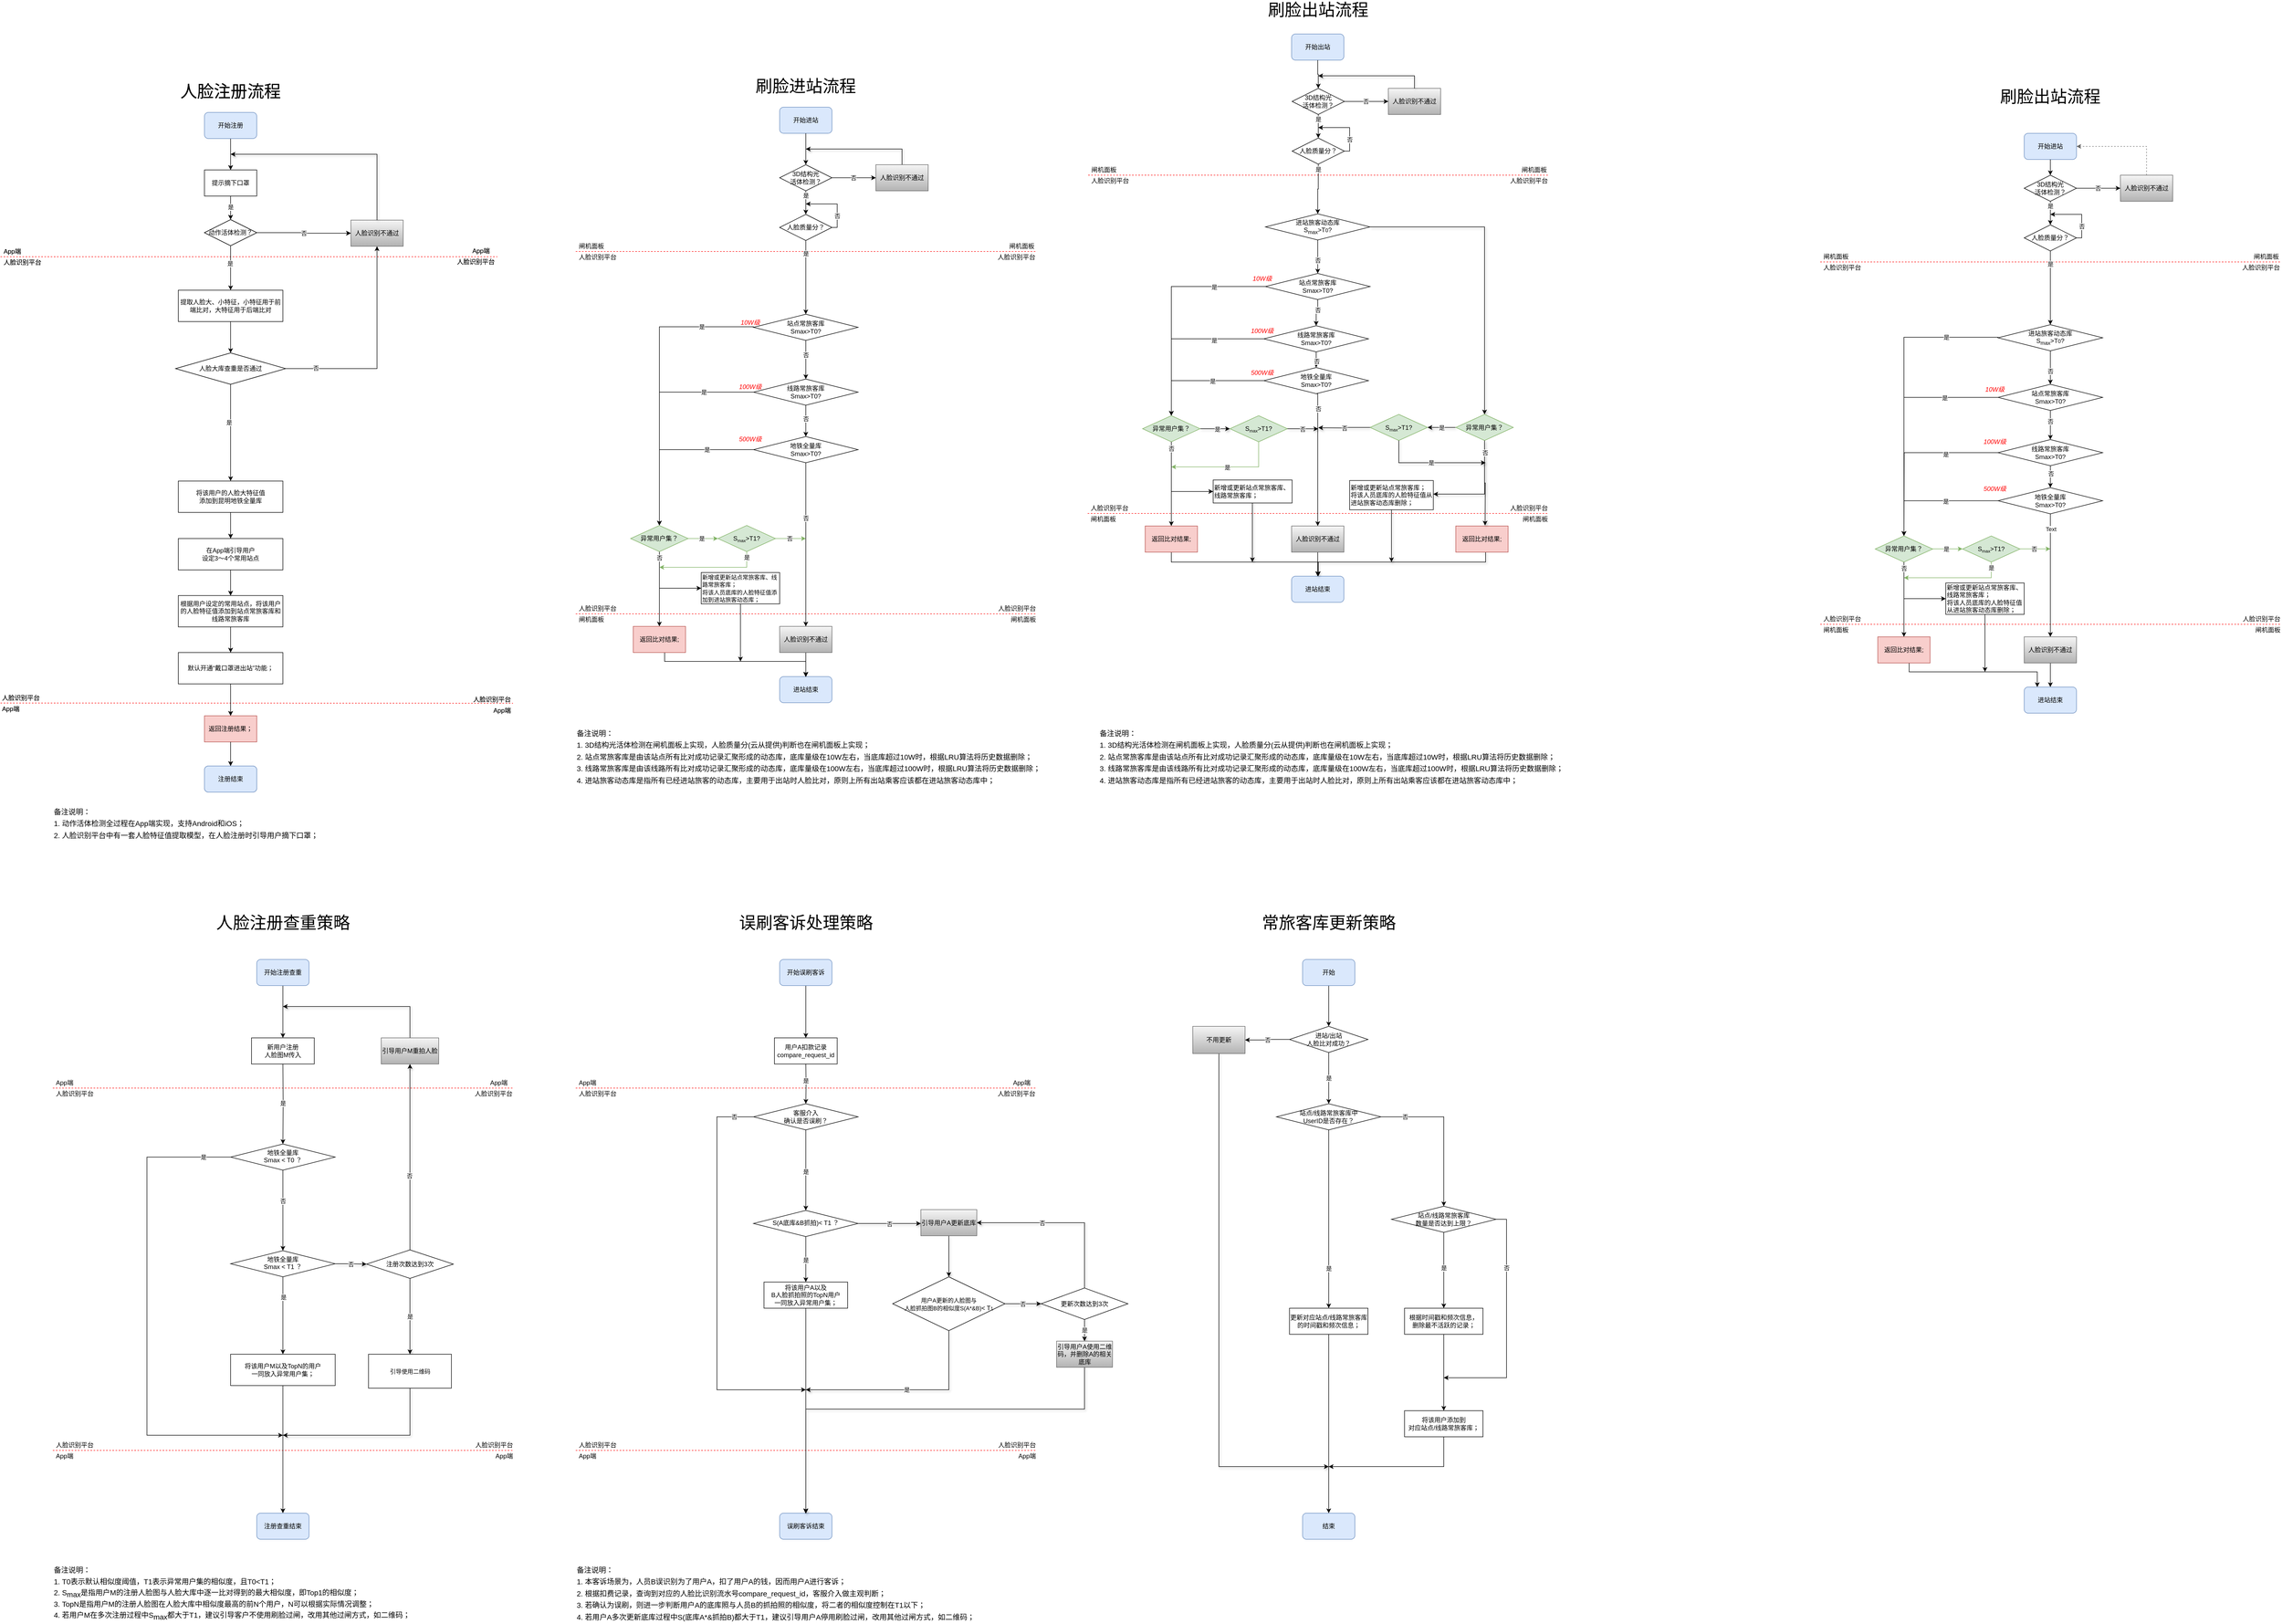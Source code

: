<mxfile version="15.1.2" type="github">
  <diagram id="4HJHk8hwTrnTySvJUX3-" name="第 1 页">
    <mxGraphModel dx="6345" dy="3967" grid="1" gridSize="10" guides="1" tooltips="1" connect="1" arrows="1" fold="1" page="1" pageScale="1" pageWidth="4681" pageHeight="3300" math="0" shadow="0">
      <root>
        <mxCell id="0" />
        <mxCell id="1" parent="0" />
        <mxCell id="M9WVtqgSQ9D_E9_VqV0K-16" value="" style="edgeStyle=orthogonalEdgeStyle;rounded=0;orthogonalLoop=1;jettySize=auto;html=1;" parent="1" edge="1">
          <mxGeometry x="1000" as="geometry">
            <mxPoint x="1572" y="522" as="sourcePoint" />
          </mxGeometry>
        </mxCell>
        <mxCell id="M9WVtqgSQ9D_E9_VqV0K-17" value="否" style="edgeLabel;html=1;align=center;verticalAlign=middle;resizable=0;points=[];" parent="M9WVtqgSQ9D_E9_VqV0K-16" vertex="1" connectable="0">
          <mxGeometry x="-0.067" y="1" relative="1" as="geometry">
            <mxPoint as="offset" />
          </mxGeometry>
        </mxCell>
        <mxCell id="Dk_nju9nJkwJKH275Vij-25" value="否" style="edgeStyle=orthogonalEdgeStyle;rounded=0;orthogonalLoop=1;jettySize=auto;html=1;" parent="1" edge="1">
          <mxGeometry as="geometry">
            <mxPoint x="309" y="324" as="sourcePoint" />
          </mxGeometry>
        </mxCell>
        <mxCell id="Dk_nju9nJkwJKH275Vij-28" value="" style="edgeStyle=orthogonalEdgeStyle;rounded=0;orthogonalLoop=1;jettySize=auto;html=1;" parent="1" edge="1">
          <mxGeometry as="geometry">
            <mxPoint x="309" y="423" as="sourcePoint" />
          </mxGeometry>
        </mxCell>
        <mxCell id="Dk_nju9nJkwJKH275Vij-46" value="否" style="edgeLabel;html=1;align=center;verticalAlign=middle;resizable=0;points=[];" parent="Dk_nju9nJkwJKH275Vij-28" vertex="1" connectable="0">
          <mxGeometry x="-0.137" y="-1" relative="1" as="geometry">
            <mxPoint as="offset" />
          </mxGeometry>
        </mxCell>
        <mxCell id="Dk_nju9nJkwJKH275Vij-31" value="" style="edgeStyle=orthogonalEdgeStyle;rounded=0;orthogonalLoop=1;jettySize=auto;html=1;" parent="1" edge="1">
          <mxGeometry as="geometry">
            <mxPoint x="309" y="522" as="sourcePoint" />
          </mxGeometry>
        </mxCell>
        <mxCell id="Dk_nju9nJkwJKH275Vij-47" value="否" style="edgeLabel;html=1;align=center;verticalAlign=middle;resizable=0;points=[];" parent="Dk_nju9nJkwJKH275Vij-31" vertex="1" connectable="0">
          <mxGeometry x="-0.035" y="1" relative="1" as="geometry">
            <mxPoint as="offset" />
          </mxGeometry>
        </mxCell>
        <mxCell id="M9WVtqgSQ9D_E9_VqV0K-199" value="" style="endArrow=none;dashed=1;html=1;fillColor=#f8cecc;strokeColor=#FF0000;" parent="1" edge="1">
          <mxGeometry x="1000" y="80" width="50" height="50" as="geometry">
            <mxPoint x="1000" y="326" as="sourcePoint" />
            <mxPoint x="1880" y="326" as="targetPoint" />
          </mxGeometry>
        </mxCell>
        <mxCell id="M9WVtqgSQ9D_E9_VqV0K-143" value="进站结束" style="rounded=1;whiteSpace=wrap;html=1;fillColor=#dae8fc;strokeColor=#6c8ebf;" parent="1" vertex="1">
          <mxGeometry x="1390" y="1139" width="100" height="50" as="geometry" />
        </mxCell>
        <mxCell id="wJslKxtzTdJbA1gBJVCl-10" style="edgeStyle=orthogonalEdgeStyle;rounded=0;orthogonalLoop=1;jettySize=auto;html=1;exitX=1;exitY=0.5;exitDx=0;exitDy=0;" parent="1" edge="1">
          <mxGeometry x="1000" as="geometry">
            <mxPoint x="1440" y="235" as="targetPoint" />
            <mxPoint x="1480" y="280" as="sourcePoint" />
            <Array as="points">
              <mxPoint x="1500" y="280" />
              <mxPoint x="1500" y="235" />
            </Array>
          </mxGeometry>
        </mxCell>
        <mxCell id="wJslKxtzTdJbA1gBJVCl-12" value="否" style="edgeLabel;html=1;align=center;verticalAlign=middle;resizable=0;points=[];" parent="wJslKxtzTdJbA1gBJVCl-10" vertex="1" connectable="0">
          <mxGeometry x="-0.323" relative="1" as="geometry">
            <mxPoint as="offset" />
          </mxGeometry>
        </mxCell>
        <mxCell id="M9WVtqgSQ9D_E9_VqV0K-144" value="人脸质量分？" style="rhombus;whiteSpace=wrap;html=1;" parent="1" vertex="1">
          <mxGeometry x="1390" y="255" width="100" height="50" as="geometry" />
        </mxCell>
        <mxCell id="wJslKxtzTdJbA1gBJVCl-5" style="edgeStyle=orthogonalEdgeStyle;rounded=0;orthogonalLoop=1;jettySize=auto;html=1;exitX=0.5;exitY=1;exitDx=0;exitDy=0;entryX=0.5;entryY=0;entryDx=0;entryDy=0;" parent="1" source="M9WVtqgSQ9D_E9_VqV0K-144" target="M9WVtqgSQ9D_E9_VqV0K-170" edge="1">
          <mxGeometry x="1000" as="geometry">
            <mxPoint x="1440" y="354" as="targetPoint" />
          </mxGeometry>
        </mxCell>
        <mxCell id="wJslKxtzTdJbA1gBJVCl-13" value="是" style="edgeLabel;html=1;align=center;verticalAlign=middle;resizable=0;points=[];" parent="wJslKxtzTdJbA1gBJVCl-5" vertex="1" connectable="0">
          <mxGeometry x="-0.315" y="1" relative="1" as="geometry">
            <mxPoint x="-1" y="-23.28" as="offset" />
          </mxGeometry>
        </mxCell>
        <mxCell id="M9WVtqgSQ9D_E9_VqV0K-170" value="站点常旅客库&lt;br&gt;Smax&amp;gt;T0?" style="rhombus;whiteSpace=wrap;html=1;" parent="1" vertex="1">
          <mxGeometry x="1340" y="446" width="200" height="50" as="geometry" />
        </mxCell>
        <mxCell id="M9WVtqgSQ9D_E9_VqV0K-172" value="线路常旅客库&lt;br&gt;Smax&amp;gt;T0?" style="rhombus;whiteSpace=wrap;html=1;" parent="1" vertex="1">
          <mxGeometry x="1340" y="570" width="200" height="50" as="geometry" />
        </mxCell>
        <mxCell id="M9WVtqgSQ9D_E9_VqV0K-173" value="" style="edgeStyle=orthogonalEdgeStyle;rounded=0;orthogonalLoop=1;jettySize=auto;html=1;" parent="1" source="M9WVtqgSQ9D_E9_VqV0K-170" target="M9WVtqgSQ9D_E9_VqV0K-172" edge="1">
          <mxGeometry x="1000" y="80" as="geometry" />
        </mxCell>
        <mxCell id="M9WVtqgSQ9D_E9_VqV0K-174" value="否" style="edgeLabel;html=1;align=center;verticalAlign=middle;resizable=0;points=[];" parent="M9WVtqgSQ9D_E9_VqV0K-173" vertex="1" connectable="0">
          <mxGeometry x="-0.137" y="-1" relative="1" as="geometry">
            <mxPoint x="1" y="-4.14" as="offset" />
          </mxGeometry>
        </mxCell>
        <mxCell id="M9WVtqgSQ9D_E9_VqV0K-175" value="地铁全量库&lt;br&gt;Smax&amp;gt;T0?" style="rhombus;whiteSpace=wrap;html=1;" parent="1" vertex="1">
          <mxGeometry x="1340" y="680" width="200" height="50" as="geometry" />
        </mxCell>
        <mxCell id="M9WVtqgSQ9D_E9_VqV0K-176" value="" style="edgeStyle=orthogonalEdgeStyle;rounded=0;orthogonalLoop=1;jettySize=auto;html=1;" parent="1" source="M9WVtqgSQ9D_E9_VqV0K-172" target="M9WVtqgSQ9D_E9_VqV0K-175" edge="1">
          <mxGeometry x="1000" y="80" as="geometry" />
        </mxCell>
        <mxCell id="M9WVtqgSQ9D_E9_VqV0K-177" value="否" style="edgeLabel;html=1;align=center;verticalAlign=middle;resizable=0;points=[];" parent="M9WVtqgSQ9D_E9_VqV0K-176" vertex="1" connectable="0">
          <mxGeometry x="-0.035" y="1" relative="1" as="geometry">
            <mxPoint x="-1" y="-3.43" as="offset" />
          </mxGeometry>
        </mxCell>
        <mxCell id="M9WVtqgSQ9D_E9_VqV0K-181" style="edgeStyle=orthogonalEdgeStyle;rounded=0;orthogonalLoop=1;jettySize=auto;html=1;entryX=0.5;entryY=0;entryDx=0;entryDy=0;exitX=0;exitY=0.5;exitDx=0;exitDy=0;" parent="1" source="M9WVtqgSQ9D_E9_VqV0K-170" target="_u0KSfqB_Zb8n4j6yfHZ-55" edge="1">
          <mxGeometry x="1000" y="80" as="geometry">
            <mxPoint x="1217" y="834" as="targetPoint" />
            <mxPoint x="1250" y="500" as="sourcePoint" />
            <Array as="points">
              <mxPoint x="1340" y="470" />
              <mxPoint x="1160" y="470" />
            </Array>
          </mxGeometry>
        </mxCell>
        <mxCell id="M9WVtqgSQ9D_E9_VqV0K-182" value="是" style="edgeLabel;html=1;align=center;verticalAlign=middle;resizable=0;points=[];" parent="M9WVtqgSQ9D_E9_VqV0K-181" vertex="1" connectable="0">
          <mxGeometry x="-0.78" y="-1" relative="1" as="geometry">
            <mxPoint x="-39.1" y="1" as="offset" />
          </mxGeometry>
        </mxCell>
        <mxCell id="M9WVtqgSQ9D_E9_VqV0K-183" style="edgeStyle=orthogonalEdgeStyle;rounded=0;orthogonalLoop=1;jettySize=auto;html=1;entryX=0.5;entryY=0;entryDx=0;entryDy=0;exitX=0;exitY=0.5;exitDx=0;exitDy=0;" parent="1" source="M9WVtqgSQ9D_E9_VqV0K-172" target="_u0KSfqB_Zb8n4j6yfHZ-55" edge="1">
          <mxGeometry x="1000" y="80" as="geometry">
            <mxPoint x="1217" y="834" as="targetPoint" />
            <Array as="points">
              <mxPoint x="1160" y="595" />
            </Array>
          </mxGeometry>
        </mxCell>
        <mxCell id="M9WVtqgSQ9D_E9_VqV0K-184" value="是" style="edgeLabel;html=1;align=center;verticalAlign=middle;resizable=0;points=[];" parent="M9WVtqgSQ9D_E9_VqV0K-183" vertex="1" connectable="0">
          <mxGeometry x="-0.686" y="-3" relative="1" as="geometry">
            <mxPoint x="-26.67" y="3" as="offset" />
          </mxGeometry>
        </mxCell>
        <mxCell id="M9WVtqgSQ9D_E9_VqV0K-185" style="edgeStyle=orthogonalEdgeStyle;rounded=0;orthogonalLoop=1;jettySize=auto;html=1;entryX=0.5;entryY=0;entryDx=0;entryDy=0;exitX=0;exitY=0.5;exitDx=0;exitDy=0;" parent="1" source="M9WVtqgSQ9D_E9_VqV0K-175" target="_u0KSfqB_Zb8n4j6yfHZ-55" edge="1">
          <mxGeometry x="1000" y="80" as="geometry">
            <mxPoint x="1170" y="790" as="targetPoint" />
            <mxPoint x="1290" y="700" as="sourcePoint" />
            <Array as="points">
              <mxPoint x="1160" y="705" />
            </Array>
          </mxGeometry>
        </mxCell>
        <mxCell id="M9WVtqgSQ9D_E9_VqV0K-186" value="是" style="edgeLabel;html=1;align=center;verticalAlign=middle;resizable=0;points=[];" parent="M9WVtqgSQ9D_E9_VqV0K-185" vertex="1" connectable="0">
          <mxGeometry x="-0.568" relative="1" as="geometry">
            <mxPoint x="-19.05" as="offset" />
          </mxGeometry>
        </mxCell>
        <mxCell id="M9WVtqgSQ9D_E9_VqV0K-189" style="edgeStyle=orthogonalEdgeStyle;rounded=0;orthogonalLoop=1;jettySize=auto;html=1;exitX=0.5;exitY=1;exitDx=0;exitDy=0;" parent="1" source="_u0KSfqB_Zb8n4j6yfHZ-137" edge="1">
          <mxGeometry x="1000" y="80" as="geometry">
            <mxPoint x="1440" y="1140" as="targetPoint" />
            <Array as="points">
              <mxPoint x="1170" y="1093" />
              <mxPoint x="1170" y="1110" />
              <mxPoint x="1440" y="1110" />
            </Array>
            <mxPoint x="1304" y="1093" as="sourcePoint" />
          </mxGeometry>
        </mxCell>
        <mxCell id="M9WVtqgSQ9D_E9_VqV0K-194" value="开始进站" style="rounded=1;whiteSpace=wrap;html=1;fillColor=#dae8fc;strokeColor=#6c8ebf;" parent="1" vertex="1">
          <mxGeometry x="1390" y="50" width="100" height="50" as="geometry" />
        </mxCell>
        <mxCell id="M9WVtqgSQ9D_E9_VqV0K-200" value="" style="edgeStyle=orthogonalEdgeStyle;rounded=0;orthogonalLoop=1;jettySize=auto;html=1;strokeColor=#000000;" parent="1" source="M9WVtqgSQ9D_E9_VqV0K-201" target="M9WVtqgSQ9D_E9_VqV0K-143" edge="1">
          <mxGeometry x="1000" y="80" as="geometry" />
        </mxCell>
        <mxCell id="M9WVtqgSQ9D_E9_VqV0K-201" value="人脸识别不通过" style="rounded=0;whiteSpace=wrap;html=1;fillColor=#f5f5f5;strokeColor=#666666;gradientColor=#b3b3b3;" parent="1" vertex="1">
          <mxGeometry x="1390" y="1043" width="100" height="50" as="geometry" />
        </mxCell>
        <mxCell id="M9WVtqgSQ9D_E9_VqV0K-208" value="闸机面板" style="text;html=1;strokeColor=none;fillColor=none;align=center;verticalAlign=middle;whiteSpace=wrap;rounded=0;" parent="1" vertex="1">
          <mxGeometry x="1824" y="306" width="58" height="20" as="geometry" />
        </mxCell>
        <mxCell id="M9WVtqgSQ9D_E9_VqV0K-209" value="人脸识别平台" style="text;html=1;strokeColor=none;fillColor=none;align=center;verticalAlign=middle;whiteSpace=wrap;rounded=0;" parent="1" vertex="1">
          <mxGeometry x="1804" y="327" width="78" height="20" as="geometry" />
        </mxCell>
        <mxCell id="M9WVtqgSQ9D_E9_VqV0K-210" value="闸机面板" style="text;html=1;strokeColor=none;fillColor=none;align=left;verticalAlign=middle;whiteSpace=wrap;rounded=0;" parent="1" vertex="1">
          <mxGeometry x="1004" y="306" width="58" height="20" as="geometry" />
        </mxCell>
        <mxCell id="M9WVtqgSQ9D_E9_VqV0K-211" value="人脸识别平台" style="text;html=1;strokeColor=none;fillColor=none;align=left;verticalAlign=middle;whiteSpace=wrap;rounded=0;" parent="1" vertex="1">
          <mxGeometry x="1004" y="327" width="78" height="20" as="geometry" />
        </mxCell>
        <mxCell id="M9WVtqgSQ9D_E9_VqV0K-212" value="" style="endArrow=none;dashed=1;html=1;fillColor=#f8cecc;strokeColor=#FF0000;" parent="1" edge="1">
          <mxGeometry x="1000" y="80" width="50" height="50" as="geometry">
            <mxPoint x="1000" y="1019" as="sourcePoint" />
            <mxPoint x="1880" y="1019" as="targetPoint" />
          </mxGeometry>
        </mxCell>
        <mxCell id="M9WVtqgSQ9D_E9_VqV0K-213" value="人脸识别平台" style="text;html=1;strokeColor=none;fillColor=none;align=right;verticalAlign=middle;whiteSpace=wrap;rounded=0;" parent="1" vertex="1">
          <mxGeometry x="1794" y="999" width="88" height="20" as="geometry" />
        </mxCell>
        <mxCell id="M9WVtqgSQ9D_E9_VqV0K-214" value="闸机面板" style="text;html=1;strokeColor=none;fillColor=none;align=right;verticalAlign=middle;whiteSpace=wrap;rounded=0;" parent="1" vertex="1">
          <mxGeometry x="1804" y="1020" width="78" height="20" as="geometry" />
        </mxCell>
        <mxCell id="M9WVtqgSQ9D_E9_VqV0K-215" value="人脸识别平台" style="text;html=1;strokeColor=none;fillColor=none;align=left;verticalAlign=middle;whiteSpace=wrap;rounded=0;" parent="1" vertex="1">
          <mxGeometry x="1004" y="999" width="80" height="20" as="geometry" />
        </mxCell>
        <mxCell id="M9WVtqgSQ9D_E9_VqV0K-216" value="闸机面板" style="text;html=1;strokeColor=none;fillColor=none;align=left;verticalAlign=middle;whiteSpace=wrap;rounded=0;" parent="1" vertex="1">
          <mxGeometry x="1004" y="1020" width="78" height="20" as="geometry" />
        </mxCell>
        <mxCell id="M9WVtqgSQ9D_E9_VqV0K-217" value="" style="edgeStyle=orthogonalEdgeStyle;rounded=0;orthogonalLoop=1;jettySize=auto;html=1;exitX=0.5;exitY=1;exitDx=0;exitDy=0;entryX=0.5;entryY=0;entryDx=0;entryDy=0;" parent="1" source="M9WVtqgSQ9D_E9_VqV0K-218" target="M9WVtqgSQ9D_E9_VqV0K-144" edge="1">
          <mxGeometry y="80" as="geometry">
            <mxPoint y="-12" as="offset" />
          </mxGeometry>
        </mxCell>
        <mxCell id="wJslKxtzTdJbA1gBJVCl-11" value="是" style="edgeLabel;html=1;align=center;verticalAlign=middle;resizable=0;points=[];" parent="M9WVtqgSQ9D_E9_VqV0K-217" vertex="1" connectable="0">
          <mxGeometry relative="1" as="geometry">
            <mxPoint y="-14" as="offset" />
          </mxGeometry>
        </mxCell>
        <mxCell id="M9WVtqgSQ9D_E9_VqV0K-218" value="3D结构光&lt;br&gt;活体检测？" style="rhombus;whiteSpace=wrap;html=1;" parent="1" vertex="1">
          <mxGeometry x="1390" y="160" width="100" height="50" as="geometry" />
        </mxCell>
        <mxCell id="M9WVtqgSQ9D_E9_VqV0K-219" style="edgeStyle=orthogonalEdgeStyle;rounded=0;orthogonalLoop=1;jettySize=auto;html=1;exitX=0.5;exitY=1;exitDx=0;exitDy=0;" parent="1" source="M9WVtqgSQ9D_E9_VqV0K-194" target="M9WVtqgSQ9D_E9_VqV0K-218" edge="1">
          <mxGeometry x="1000" y="80" as="geometry" />
        </mxCell>
        <mxCell id="QFfBQqacpw4Q1S9WYrsz-176" style="edgeStyle=orthogonalEdgeStyle;rounded=0;orthogonalLoop=1;jettySize=auto;html=1;shadow=1;" edge="1" parent="1" source="M9WVtqgSQ9D_E9_VqV0K-221">
          <mxGeometry relative="1" as="geometry">
            <mxPoint x="1440" y="130" as="targetPoint" />
            <Array as="points">
              <mxPoint x="1624" y="130" />
            </Array>
          </mxGeometry>
        </mxCell>
        <mxCell id="M9WVtqgSQ9D_E9_VqV0K-221" value="人脸识别不通过" style="rounded=0;whiteSpace=wrap;html=1;fillColor=#f5f5f5;strokeColor=#666666;gradientColor=#b3b3b3;" parent="1" vertex="1">
          <mxGeometry x="1574" y="160" width="100" height="50" as="geometry" />
        </mxCell>
        <mxCell id="M9WVtqgSQ9D_E9_VqV0K-222" value="否" style="edgeStyle=orthogonalEdgeStyle;rounded=0;orthogonalLoop=1;jettySize=auto;html=1;" parent="1" source="M9WVtqgSQ9D_E9_VqV0K-218" target="M9WVtqgSQ9D_E9_VqV0K-221" edge="1">
          <mxGeometry y="80" as="geometry">
            <mxPoint x="-1" as="offset" />
          </mxGeometry>
        </mxCell>
        <mxCell id="M9WVtqgSQ9D_E9_VqV0K-223" value="10W级" style="text;html=1;strokeColor=none;fillColor=none;align=center;verticalAlign=middle;whiteSpace=wrap;rounded=0;fontColor=#FF0000;fontStyle=2" parent="1" vertex="1">
          <mxGeometry x="1310" y="452" width="48" height="20" as="geometry" />
        </mxCell>
        <mxCell id="M9WVtqgSQ9D_E9_VqV0K-224" value="100W级" style="text;html=1;strokeColor=none;fillColor=none;align=center;verticalAlign=middle;whiteSpace=wrap;rounded=0;fontColor=#FF0000;fontStyle=2" parent="1" vertex="1">
          <mxGeometry x="1310" y="575" width="48" height="20" as="geometry" />
        </mxCell>
        <mxCell id="M9WVtqgSQ9D_E9_VqV0K-225" value="500W级" style="text;html=1;strokeColor=none;fillColor=none;align=center;verticalAlign=middle;whiteSpace=wrap;rounded=0;fontColor=#FF0000;fontStyle=2" parent="1" vertex="1">
          <mxGeometry x="1310" y="675" width="48" height="20" as="geometry" />
        </mxCell>
        <mxCell id="M9WVtqgSQ9D_E9_VqV0K-253" value="&lt;font style=&quot;font-size: 14px ; line-height: 160%&quot;&gt;备注说明：&lt;br&gt;1. 3D结构光活体检测在闸机面板上实现，人脸质量分(云从提供)判断也在闸机面板上实现；&lt;br&gt;2. 站点常旅客库是由该站点所有比对成功记录汇聚形成的动态库，底库量级在10W左右，当底库超过10W时，根据LRU算法将历史数据删除；&lt;br&gt;3. 线路常旅客库是由该线路所有比对成功记录汇聚形成的动态库，底库量级在100W左右，当底库超过100W时，根据LRU算法将历史数据删除；&lt;br&gt;4. 进站旅客动态库是指所有已经进站旅客的动态库，主要用于出站时人脸比对，原则上所有出站乘客应该都在进站旅客动态库中；&lt;br&gt;&lt;br&gt;&lt;/font&gt;" style="text;html=1;strokeColor=none;fillColor=none;align=left;verticalAlign=top;whiteSpace=wrap;rounded=0;" parent="1" vertex="1">
          <mxGeometry x="1000" y="1230" width="1000" height="180" as="geometry" />
        </mxCell>
        <mxCell id="M9WVtqgSQ9D_E9_VqV0K-259" value="&lt;font style=&quot;font-size: 32px&quot;&gt;刷脸进站流程&lt;/font&gt;" style="text;html=1;strokeColor=none;fillColor=none;align=center;verticalAlign=middle;whiteSpace=wrap;rounded=0;" parent="1" vertex="1">
          <mxGeometry x="1337" width="206" height="20" as="geometry" />
        </mxCell>
        <mxCell id="h1nzsoqnnWIRRyqZ6HZJ-29" style="edgeStyle=orthogonalEdgeStyle;rounded=0;orthogonalLoop=1;jettySize=auto;html=1;exitX=0.5;exitY=1;exitDx=0;exitDy=0;entryX=0.5;entryY=0;entryDx=0;entryDy=0;" parent="1" source="M9WVtqgSQ9D_E9_VqV0K-175" target="M9WVtqgSQ9D_E9_VqV0K-201" edge="1">
          <mxGeometry as="geometry">
            <mxPoint x="1440" y="720" as="targetPoint" />
          </mxGeometry>
        </mxCell>
        <mxCell id="h1nzsoqnnWIRRyqZ6HZJ-31" value="否" style="edgeLabel;html=1;align=center;verticalAlign=middle;resizable=0;points=[];" parent="h1nzsoqnnWIRRyqZ6HZJ-29" vertex="1" connectable="0">
          <mxGeometry x="-0.076" relative="1" as="geometry">
            <mxPoint y="-39" as="offset" />
          </mxGeometry>
        </mxCell>
        <mxCell id="_u0KSfqB_Zb8n4j6yfHZ-141" style="edgeStyle=orthogonalEdgeStyle;rounded=0;orthogonalLoop=1;jettySize=auto;html=1;exitX=0;exitY=0.5;exitDx=0;exitDy=0;startArrow=classic;startFill=1;endArrow=none;endFill=0;strokeColor=#000000;" parent="1" source="h1nzsoqnnWIRRyqZ6HZJ-2" edge="1">
          <mxGeometry relative="1" as="geometry">
            <mxPoint x="1160" y="970" as="targetPoint" />
            <mxPoint x="1245" y="970" as="sourcePoint" />
          </mxGeometry>
        </mxCell>
        <mxCell id="_u0KSfqB_Zb8n4j6yfHZ-143" style="edgeStyle=orthogonalEdgeStyle;rounded=0;orthogonalLoop=1;jettySize=auto;html=1;exitX=0.5;exitY=1;exitDx=0;exitDy=0;startArrow=none;startFill=0;endArrow=classic;endFill=1;strokeColor=#000000;" parent="1" source="h1nzsoqnnWIRRyqZ6HZJ-2" edge="1">
          <mxGeometry relative="1" as="geometry">
            <mxPoint x="1315" y="1110" as="targetPoint" />
            <Array as="points">
              <mxPoint x="1315" y="1110" />
            </Array>
          </mxGeometry>
        </mxCell>
        <mxCell id="h1nzsoqnnWIRRyqZ6HZJ-2" value="&lt;font style=&quot;font-size: 11px&quot;&gt;新增或更新站点常旅客库、线路常旅客库；&lt;br style=&quot;font-size: 11px&quot;&gt;将该人员底库的人脸特征值添加到进站旅客动态库；&lt;/font&gt;" style="rounded=0;whiteSpace=wrap;html=1;align=left;" parent="1" vertex="1">
          <mxGeometry x="1240" y="940" width="150" height="60" as="geometry" />
        </mxCell>
        <mxCell id="wJslKxtzTdJbA1gBJVCl-86" value="&lt;font style=&quot;font-size: 14px ; line-height: 160%&quot;&gt;备注说明：&lt;br&gt;1. 3D结构光活体检测在闸机面板上实现，人脸质量分(云从提供)判断也在闸机面板上实现；&lt;br&gt;2. 站点常旅客库是由该站点所有比对成功记录汇聚形成的动态库，底库量级在10W左右，当底库超过10W时，根据LRU算法将历史数据删除；&lt;br&gt;3. 线路常旅客库是由该线路所有比对成功记录汇聚形成的动态库，底库量级在100W左右，当底库超过100W时，根据LRU算法将历史数据删除；&lt;br&gt;4. 进站旅客动态库是指所有已经进站旅客的动态库，主要用于出站时人脸比对，原则上所有出站乘客应该都在进站旅客动态库中；&lt;br&gt;&lt;/font&gt;" style="text;html=1;strokeColor=none;fillColor=none;align=left;verticalAlign=top;whiteSpace=wrap;rounded=0;" parent="1" vertex="1">
          <mxGeometry x="2000" y="1230" width="1000" height="180" as="geometry" />
        </mxCell>
        <mxCell id="_u0KSfqB_Zb8n4j6yfHZ-1" value="" style="group" parent="1" vertex="1" connectable="0">
          <mxGeometry x="-100" y="10" width="1020" height="1350" as="geometry" />
        </mxCell>
        <mxCell id="M9WVtqgSQ9D_E9_VqV0K-227" value="提示摘下口罩" style="rounded=0;whiteSpace=wrap;html=1;" parent="_u0KSfqB_Zb8n4j6yfHZ-1" vertex="1">
          <mxGeometry x="390" y="160" width="100" height="50" as="geometry" />
        </mxCell>
        <mxCell id="Dk_nju9nJkwJKH275Vij-2" value="动作活体检测？" style="rhombus;whiteSpace=wrap;html=1;" parent="_u0KSfqB_Zb8n4j6yfHZ-1" vertex="1">
          <mxGeometry x="390" y="255" width="100" height="50" as="geometry" />
        </mxCell>
        <mxCell id="M9WVtqgSQ9D_E9_VqV0K-230" style="edgeStyle=orthogonalEdgeStyle;rounded=0;orthogonalLoop=1;jettySize=auto;html=1;exitX=0.5;exitY=1;exitDx=0;exitDy=0;entryX=0.5;entryY=0;entryDx=0;entryDy=0;" parent="_u0KSfqB_Zb8n4j6yfHZ-1" target="M9WVtqgSQ9D_E9_VqV0K-227" edge="1">
          <mxGeometry as="geometry">
            <mxPoint x="440.0" y="130" as="sourcePoint" />
          </mxGeometry>
        </mxCell>
        <mxCell id="Dk_nju9nJkwJKH275Vij-78" value="" style="endArrow=none;dashed=1;html=1;fillColor=#f8cecc;strokeColor=#FF0000;" parent="_u0KSfqB_Zb8n4j6yfHZ-1" edge="1">
          <mxGeometry y="80" width="50" height="50" as="geometry">
            <mxPoint y="326" as="sourcePoint" />
            <mxPoint x="950" y="326" as="targetPoint" />
          </mxGeometry>
        </mxCell>
        <mxCell id="Dk_nju9nJkwJKH275Vij-90" value="App端" style="text;html=1;strokeColor=none;fillColor=none;align=center;verticalAlign=middle;whiteSpace=wrap;rounded=0;" parent="_u0KSfqB_Zb8n4j6yfHZ-1" vertex="1">
          <mxGeometry x="890" y="305" width="58" height="20" as="geometry" />
        </mxCell>
        <mxCell id="Dk_nju9nJkwJKH275Vij-91" value="人脸识别平台" style="text;html=1;strokeColor=none;fillColor=none;align=center;verticalAlign=middle;whiteSpace=wrap;rounded=0;" parent="_u0KSfqB_Zb8n4j6yfHZ-1" vertex="1">
          <mxGeometry x="870" y="326" width="78" height="20" as="geometry" />
        </mxCell>
        <mxCell id="Dk_nju9nJkwJKH275Vij-92" value="App端" style="text;html=1;strokeColor=none;fillColor=none;align=left;verticalAlign=middle;whiteSpace=wrap;rounded=0;" parent="_u0KSfqB_Zb8n4j6yfHZ-1" vertex="1">
          <mxGeometry x="4" y="306" width="58" height="20" as="geometry" />
        </mxCell>
        <mxCell id="Dk_nju9nJkwJKH275Vij-93" value="人脸识别平台" style="text;html=1;strokeColor=none;fillColor=none;align=left;verticalAlign=middle;whiteSpace=wrap;rounded=0;" parent="_u0KSfqB_Zb8n4j6yfHZ-1" vertex="1">
          <mxGeometry x="4" y="327" width="78" height="20" as="geometry" />
        </mxCell>
        <mxCell id="nnZQlmuL2Tk7FEm4BFCz-8" value="是" style="edgeStyle=orthogonalEdgeStyle;rounded=0;orthogonalLoop=1;jettySize=auto;html=1;entryX=0.5;entryY=0;entryDx=0;entryDy=0;" parent="_u0KSfqB_Zb8n4j6yfHZ-1" target="Dk_nju9nJkwJKH275Vij-2" edge="1">
          <mxGeometry y="80" as="geometry">
            <mxPoint x="440" y="210" as="sourcePoint" />
            <Array as="points">
              <mxPoint x="440" y="230" />
              <mxPoint x="440" y="230" />
            </Array>
            <mxPoint y="-2" as="offset" />
          </mxGeometry>
        </mxCell>
        <mxCell id="nnZQlmuL2Tk7FEm4BFCz-9" value="人脸识别不通过" style="rounded=0;whiteSpace=wrap;html=1;fillColor=#f5f5f5;strokeColor=#666666;gradientColor=#b3b3b3;" parent="_u0KSfqB_Zb8n4j6yfHZ-1" vertex="1">
          <mxGeometry x="670" y="256" width="100" height="50" as="geometry" />
        </mxCell>
        <mxCell id="M9WVtqgSQ9D_E9_VqV0K-231" value="否" style="edgeStyle=orthogonalEdgeStyle;rounded=0;orthogonalLoop=1;jettySize=auto;html=1;exitX=1;exitY=0.5;exitDx=0;exitDy=0;strokeColor=#000000;" parent="_u0KSfqB_Zb8n4j6yfHZ-1" source="Dk_nju9nJkwJKH275Vij-2" target="nnZQlmuL2Tk7FEm4BFCz-9" edge="1">
          <mxGeometry as="geometry">
            <mxPoint as="offset" />
          </mxGeometry>
        </mxCell>
        <mxCell id="M9WVtqgSQ9D_E9_VqV0K-258" value="&lt;font style=&quot;font-size: 32px&quot;&gt;人脸注册流程&lt;/font&gt;" style="text;html=1;strokeColor=none;fillColor=none;align=center;verticalAlign=middle;whiteSpace=wrap;rounded=0;" parent="_u0KSfqB_Zb8n4j6yfHZ-1" vertex="1">
          <mxGeometry x="337" width="206" height="20" as="geometry" />
        </mxCell>
        <mxCell id="1f0OFDxYb1WzkCkjiEqP-20" value="" style="group" parent="_u0KSfqB_Zb8n4j6yfHZ-1" vertex="1" connectable="0">
          <mxGeometry width="1020" height="1350" as="geometry" />
        </mxCell>
        <mxCell id="1f0OFDxYb1WzkCkjiEqP-24" value="提示摘下口罩" style="rounded=0;whiteSpace=wrap;html=1;" parent="1f0OFDxYb1WzkCkjiEqP-20" vertex="1">
          <mxGeometry x="390" y="160" width="100" height="50" as="geometry" />
        </mxCell>
        <mxCell id="1f0OFDxYb1WzkCkjiEqP-26" value="动作活体检测？" style="rhombus;whiteSpace=wrap;html=1;" parent="1f0OFDxYb1WzkCkjiEqP-20" vertex="1">
          <mxGeometry x="390" y="255" width="100" height="50" as="geometry" />
        </mxCell>
        <mxCell id="1f0OFDxYb1WzkCkjiEqP-31" style="edgeStyle=orthogonalEdgeStyle;rounded=0;orthogonalLoop=1;jettySize=auto;html=1;exitX=0.5;exitY=1;exitDx=0;exitDy=0;entryX=0.5;entryY=0;entryDx=0;entryDy=0;" parent="1f0OFDxYb1WzkCkjiEqP-20" source="1f0OFDxYb1WzkCkjiEqP-32" target="1f0OFDxYb1WzkCkjiEqP-24" edge="1">
          <mxGeometry as="geometry" />
        </mxCell>
        <mxCell id="1f0OFDxYb1WzkCkjiEqP-32" value="开始注册" style="rounded=1;whiteSpace=wrap;html=1;fillColor=#dae8fc;strokeColor=#6c8ebf;" parent="1f0OFDxYb1WzkCkjiEqP-20" vertex="1">
          <mxGeometry x="390" y="50" width="100" height="50" as="geometry" />
        </mxCell>
        <mxCell id="1f0OFDxYb1WzkCkjiEqP-33" value="" style="endArrow=none;dashed=1;html=1;fillColor=#f8cecc;strokeColor=#FF0000;" parent="1f0OFDxYb1WzkCkjiEqP-20" edge="1">
          <mxGeometry y="80" width="50" height="50" as="geometry">
            <mxPoint y="326" as="sourcePoint" />
            <mxPoint x="950" y="326" as="targetPoint" />
          </mxGeometry>
        </mxCell>
        <mxCell id="1f0OFDxYb1WzkCkjiEqP-35" value="App端" style="text;html=1;strokeColor=none;fillColor=none;align=center;verticalAlign=middle;whiteSpace=wrap;rounded=0;" parent="1f0OFDxYb1WzkCkjiEqP-20" vertex="1">
          <mxGeometry x="890" y="305" width="58" height="20" as="geometry" />
        </mxCell>
        <mxCell id="1f0OFDxYb1WzkCkjiEqP-36" value="人脸识别平台" style="text;html=1;strokeColor=none;fillColor=none;align=center;verticalAlign=middle;whiteSpace=wrap;rounded=0;" parent="1f0OFDxYb1WzkCkjiEqP-20" vertex="1">
          <mxGeometry x="870" y="326" width="78" height="20" as="geometry" />
        </mxCell>
        <mxCell id="1f0OFDxYb1WzkCkjiEqP-37" value="App端" style="text;html=1;strokeColor=none;fillColor=none;align=left;verticalAlign=middle;whiteSpace=wrap;rounded=0;" parent="1f0OFDxYb1WzkCkjiEqP-20" vertex="1">
          <mxGeometry x="4" y="306" width="58" height="20" as="geometry" />
        </mxCell>
        <mxCell id="1f0OFDxYb1WzkCkjiEqP-38" value="人脸识别平台" style="text;html=1;strokeColor=none;fillColor=none;align=left;verticalAlign=middle;whiteSpace=wrap;rounded=0;" parent="1f0OFDxYb1WzkCkjiEqP-20" vertex="1">
          <mxGeometry x="4" y="327" width="78" height="20" as="geometry" />
        </mxCell>
        <mxCell id="1f0OFDxYb1WzkCkjiEqP-39" value="" style="endArrow=none;dashed=1;html=1;fillColor=#f8cecc;strokeColor=#FF0000;" parent="1f0OFDxYb1WzkCkjiEqP-20" edge="1">
          <mxGeometry y="240.57" width="50" height="50" as="geometry">
            <mxPoint y="1179.57" as="sourcePoint" />
            <mxPoint x="980" y="1180" as="targetPoint" />
          </mxGeometry>
        </mxCell>
        <mxCell id="1f0OFDxYb1WzkCkjiEqP-44" value="是" style="edgeStyle=orthogonalEdgeStyle;rounded=0;orthogonalLoop=1;jettySize=auto;html=1;entryX=0.5;entryY=0;entryDx=0;entryDy=0;" parent="1f0OFDxYb1WzkCkjiEqP-20" target="1f0OFDxYb1WzkCkjiEqP-26" edge="1">
          <mxGeometry y="80" as="geometry">
            <mxPoint x="440" y="210" as="sourcePoint" />
            <Array as="points">
              <mxPoint x="440" y="230" />
              <mxPoint x="440" y="230" />
            </Array>
            <mxPoint y="-2" as="offset" />
          </mxGeometry>
        </mxCell>
        <mxCell id="1f0OFDxYb1WzkCkjiEqP-46" value="人脸识别不通过" style="rounded=0;whiteSpace=wrap;html=1;fillColor=#f5f5f5;strokeColor=#666666;gradientColor=#b3b3b3;" parent="1f0OFDxYb1WzkCkjiEqP-20" vertex="1">
          <mxGeometry x="670" y="256" width="100" height="50" as="geometry" />
        </mxCell>
        <mxCell id="1f0OFDxYb1WzkCkjiEqP-47" value="否" style="edgeStyle=orthogonalEdgeStyle;rounded=0;orthogonalLoop=1;jettySize=auto;html=1;exitX=1;exitY=0.5;exitDx=0;exitDy=0;strokeColor=#000000;" parent="1f0OFDxYb1WzkCkjiEqP-20" source="1f0OFDxYb1WzkCkjiEqP-26" target="1f0OFDxYb1WzkCkjiEqP-46" edge="1">
          <mxGeometry as="geometry">
            <mxPoint as="offset" />
          </mxGeometry>
        </mxCell>
        <mxCell id="1f0OFDxYb1WzkCkjiEqP-57" value="&lt;font style=&quot;font-size: 32px&quot;&gt;人脸注册流程&lt;/font&gt;" style="text;html=1;strokeColor=none;fillColor=none;align=center;verticalAlign=middle;whiteSpace=wrap;rounded=0;" parent="1f0OFDxYb1WzkCkjiEqP-20" vertex="1">
          <mxGeometry x="337" width="206" height="20" as="geometry" />
        </mxCell>
        <mxCell id="M9WVtqgSQ9D_E9_VqV0K-238" value="根据用户设定的常用站点，将该用户的人脸特征值添加到站点常旅客库和线路常旅客库" style="rounded=0;whiteSpace=wrap;html=1;align=center;" parent="1f0OFDxYb1WzkCkjiEqP-20" vertex="1">
          <mxGeometry x="340" y="974" width="200" height="60" as="geometry" />
        </mxCell>
        <mxCell id="M9WVtqgSQ9D_E9_VqV0K-242" style="edgeStyle=orthogonalEdgeStyle;rounded=0;orthogonalLoop=1;jettySize=auto;html=1;exitX=0.5;exitY=1;exitDx=0;exitDy=0;strokeColor=#000000;" parent="1f0OFDxYb1WzkCkjiEqP-20" source="M9WVtqgSQ9D_E9_VqV0K-237" target="M9WVtqgSQ9D_E9_VqV0K-238" edge="1">
          <mxGeometry y="161" as="geometry" />
        </mxCell>
        <mxCell id="M9WVtqgSQ9D_E9_VqV0K-237" value="在App端引导用户&lt;br&gt;设定3～4个常用站点" style="rounded=0;whiteSpace=wrap;html=1;" parent="1f0OFDxYb1WzkCkjiEqP-20" vertex="1">
          <mxGeometry x="340" y="865" width="200" height="60" as="geometry" />
        </mxCell>
        <mxCell id="Dk_nju9nJkwJKH275Vij-67" value="注册结束" style="rounded=1;whiteSpace=wrap;html=1;fillColor=#dae8fc;strokeColor=#6c8ebf;" parent="1f0OFDxYb1WzkCkjiEqP-20" vertex="1">
          <mxGeometry x="390" y="1300" width="100" height="50" as="geometry" />
        </mxCell>
        <mxCell id="nnZQlmuL2Tk7FEm4BFCz-2" value="人脸识别平台" style="text;html=1;strokeColor=none;fillColor=none;align=right;verticalAlign=middle;whiteSpace=wrap;rounded=0;" parent="1f0OFDxYb1WzkCkjiEqP-20" vertex="1">
          <mxGeometry x="890" y="1163" width="88" height="20" as="geometry" />
        </mxCell>
        <mxCell id="nnZQlmuL2Tk7FEm4BFCz-3" value="App端" style="text;html=1;strokeColor=none;fillColor=none;align=right;verticalAlign=middle;whiteSpace=wrap;rounded=0;" parent="1f0OFDxYb1WzkCkjiEqP-20" vertex="1">
          <mxGeometry x="900" y="1184" width="78" height="20" as="geometry" />
        </mxCell>
        <mxCell id="nnZQlmuL2Tk7FEm4BFCz-4" value="人脸识别平台" style="text;html=1;strokeColor=none;fillColor=none;align=left;verticalAlign=middle;whiteSpace=wrap;rounded=0;" parent="1f0OFDxYb1WzkCkjiEqP-20" vertex="1">
          <mxGeometry x="1" y="1160" width="80" height="20" as="geometry" />
        </mxCell>
        <mxCell id="nnZQlmuL2Tk7FEm4BFCz-5" value="App端" style="text;html=1;strokeColor=none;fillColor=none;align=left;verticalAlign=middle;whiteSpace=wrap;rounded=0;" parent="1f0OFDxYb1WzkCkjiEqP-20" vertex="1">
          <mxGeometry x="1" y="1181" width="78" height="20" as="geometry" />
        </mxCell>
        <mxCell id="M9WVtqgSQ9D_E9_VqV0K-245" style="edgeStyle=orthogonalEdgeStyle;rounded=0;orthogonalLoop=1;jettySize=auto;html=1;exitX=0.5;exitY=1;exitDx=0;exitDy=0;entryX=0.5;entryY=0;entryDx=0;entryDy=0;strokeColor=#000000;" parent="1f0OFDxYb1WzkCkjiEqP-20" source="M9WVtqgSQ9D_E9_VqV0K-243" target="M9WVtqgSQ9D_E9_VqV0K-237" edge="1">
          <mxGeometry y="161" as="geometry" />
        </mxCell>
        <mxCell id="M9WVtqgSQ9D_E9_VqV0K-243" value="将该用户的人脸特征值&lt;br&gt;添加到昆明地铁全量库" style="rounded=0;whiteSpace=wrap;html=1;align=center;" parent="1f0OFDxYb1WzkCkjiEqP-20" vertex="1">
          <mxGeometry x="340" y="755" width="200" height="60" as="geometry" />
        </mxCell>
        <mxCell id="M9WVtqgSQ9D_E9_VqV0K-246" value="返回注册结果；" style="rounded=0;whiteSpace=wrap;html=1;fillColor=#f8cecc;strokeColor=#b85450;" parent="1f0OFDxYb1WzkCkjiEqP-20" vertex="1">
          <mxGeometry x="390" y="1204" width="100" height="50" as="geometry" />
        </mxCell>
        <mxCell id="M9WVtqgSQ9D_E9_VqV0K-239" style="edgeStyle=orthogonalEdgeStyle;rounded=0;orthogonalLoop=1;jettySize=auto;html=1;exitX=0.5;exitY=1;exitDx=0;exitDy=0;strokeColor=#000000;" parent="1f0OFDxYb1WzkCkjiEqP-20" source="M9WVtqgSQ9D_E9_VqV0K-246" target="Dk_nju9nJkwJKH275Vij-67" edge="1">
          <mxGeometry y="161" as="geometry" />
        </mxCell>
        <mxCell id="M9WVtqgSQ9D_E9_VqV0K-250" style="edgeStyle=orthogonalEdgeStyle;rounded=0;orthogonalLoop=1;jettySize=auto;html=1;exitX=0.5;exitY=1;exitDx=0;exitDy=0;entryX=0.5;entryY=0;entryDx=0;entryDy=0;strokeColor=#000000;" parent="1f0OFDxYb1WzkCkjiEqP-20" source="M9WVtqgSQ9D_E9_VqV0K-248" target="M9WVtqgSQ9D_E9_VqV0K-246" edge="1">
          <mxGeometry y="161" as="geometry" />
        </mxCell>
        <mxCell id="M9WVtqgSQ9D_E9_VqV0K-248" value="默认开通“戴口罩进出站”功能；" style="rounded=0;whiteSpace=wrap;html=1;" parent="1f0OFDxYb1WzkCkjiEqP-20" vertex="1">
          <mxGeometry x="340" y="1083" width="200" height="60" as="geometry" />
        </mxCell>
        <mxCell id="M9WVtqgSQ9D_E9_VqV0K-249" style="edgeStyle=orthogonalEdgeStyle;rounded=0;orthogonalLoop=1;jettySize=auto;html=1;exitX=0.5;exitY=1;exitDx=0;exitDy=0;entryX=0.5;entryY=0;entryDx=0;entryDy=0;strokeColor=#000000;" parent="1f0OFDxYb1WzkCkjiEqP-20" source="M9WVtqgSQ9D_E9_VqV0K-238" target="M9WVtqgSQ9D_E9_VqV0K-248" edge="1">
          <mxGeometry y="161" as="geometry" />
        </mxCell>
        <mxCell id="1f0OFDxYb1WzkCkjiEqP-21" value="根据用户设定的常用站点，将该用户的人脸特征值添加到站点常旅客库和线路常旅客库" style="rounded=0;whiteSpace=wrap;html=1;align=center;" parent="1f0OFDxYb1WzkCkjiEqP-20" vertex="1">
          <mxGeometry x="340" y="974" width="200" height="60" as="geometry" />
        </mxCell>
        <mxCell id="1f0OFDxYb1WzkCkjiEqP-22" style="edgeStyle=orthogonalEdgeStyle;rounded=0;orthogonalLoop=1;jettySize=auto;html=1;exitX=0.5;exitY=1;exitDx=0;exitDy=0;strokeColor=#000000;" parent="1f0OFDxYb1WzkCkjiEqP-20" source="1f0OFDxYb1WzkCkjiEqP-23" target="1f0OFDxYb1WzkCkjiEqP-21" edge="1">
          <mxGeometry y="161" as="geometry" />
        </mxCell>
        <mxCell id="1f0OFDxYb1WzkCkjiEqP-23" value="在App端引导用户&lt;br&gt;设定3～4个常用站点" style="rounded=0;whiteSpace=wrap;html=1;" parent="1f0OFDxYb1WzkCkjiEqP-20" vertex="1">
          <mxGeometry x="340" y="865" width="200" height="60" as="geometry" />
        </mxCell>
        <mxCell id="1f0OFDxYb1WzkCkjiEqP-25" value="注册结束" style="rounded=1;whiteSpace=wrap;html=1;fillColor=#dae8fc;strokeColor=#6c8ebf;" parent="1f0OFDxYb1WzkCkjiEqP-20" vertex="1">
          <mxGeometry x="390" y="1300" width="100" height="50" as="geometry" />
        </mxCell>
        <mxCell id="1f0OFDxYb1WzkCkjiEqP-40" value="人脸识别平台" style="text;html=1;strokeColor=none;fillColor=none;align=right;verticalAlign=middle;whiteSpace=wrap;rounded=0;" parent="1f0OFDxYb1WzkCkjiEqP-20" vertex="1">
          <mxGeometry x="890" y="1163" width="88" height="20" as="geometry" />
        </mxCell>
        <mxCell id="1f0OFDxYb1WzkCkjiEqP-41" value="App端" style="text;html=1;strokeColor=none;fillColor=none;align=right;verticalAlign=middle;whiteSpace=wrap;rounded=0;" parent="1f0OFDxYb1WzkCkjiEqP-20" vertex="1">
          <mxGeometry x="900" y="1184" width="78" height="20" as="geometry" />
        </mxCell>
        <mxCell id="1f0OFDxYb1WzkCkjiEqP-42" value="人脸识别平台" style="text;html=1;strokeColor=none;fillColor=none;align=left;verticalAlign=middle;whiteSpace=wrap;rounded=0;" parent="1f0OFDxYb1WzkCkjiEqP-20" vertex="1">
          <mxGeometry x="1" y="1160" width="80" height="20" as="geometry" />
        </mxCell>
        <mxCell id="1f0OFDxYb1WzkCkjiEqP-43" value="App端" style="text;html=1;strokeColor=none;fillColor=none;align=left;verticalAlign=middle;whiteSpace=wrap;rounded=0;" parent="1f0OFDxYb1WzkCkjiEqP-20" vertex="1">
          <mxGeometry x="1" y="1181" width="78" height="20" as="geometry" />
        </mxCell>
        <mxCell id="1f0OFDxYb1WzkCkjiEqP-50" style="edgeStyle=orthogonalEdgeStyle;rounded=0;orthogonalLoop=1;jettySize=auto;html=1;exitX=0.5;exitY=1;exitDx=0;exitDy=0;entryX=0.5;entryY=0;entryDx=0;entryDy=0;strokeColor=#000000;" parent="1f0OFDxYb1WzkCkjiEqP-20" source="1f0OFDxYb1WzkCkjiEqP-51" target="1f0OFDxYb1WzkCkjiEqP-23" edge="1">
          <mxGeometry y="161" as="geometry" />
        </mxCell>
        <mxCell id="1f0OFDxYb1WzkCkjiEqP-51" value="将该用户的人脸大特征值&lt;br&gt;添加到昆明地铁全量库" style="rounded=0;whiteSpace=wrap;html=1;align=center;" parent="1f0OFDxYb1WzkCkjiEqP-20" vertex="1">
          <mxGeometry x="340" y="755" width="200" height="60" as="geometry" />
        </mxCell>
        <mxCell id="1f0OFDxYb1WzkCkjiEqP-52" value="返回注册结果；" style="rounded=0;whiteSpace=wrap;html=1;fillColor=#f8cecc;strokeColor=#b85450;" parent="1f0OFDxYb1WzkCkjiEqP-20" vertex="1">
          <mxGeometry x="390" y="1204" width="100" height="50" as="geometry" />
        </mxCell>
        <mxCell id="1f0OFDxYb1WzkCkjiEqP-53" style="edgeStyle=orthogonalEdgeStyle;rounded=0;orthogonalLoop=1;jettySize=auto;html=1;exitX=0.5;exitY=1;exitDx=0;exitDy=0;strokeColor=#000000;" parent="1f0OFDxYb1WzkCkjiEqP-20" source="1f0OFDxYb1WzkCkjiEqP-52" target="1f0OFDxYb1WzkCkjiEqP-25" edge="1">
          <mxGeometry y="161" as="geometry" />
        </mxCell>
        <mxCell id="1f0OFDxYb1WzkCkjiEqP-54" style="edgeStyle=orthogonalEdgeStyle;rounded=0;orthogonalLoop=1;jettySize=auto;html=1;exitX=0.5;exitY=1;exitDx=0;exitDy=0;entryX=0.5;entryY=0;entryDx=0;entryDy=0;strokeColor=#000000;" parent="1f0OFDxYb1WzkCkjiEqP-20" source="1f0OFDxYb1WzkCkjiEqP-55" target="1f0OFDxYb1WzkCkjiEqP-52" edge="1">
          <mxGeometry y="161" as="geometry" />
        </mxCell>
        <mxCell id="1f0OFDxYb1WzkCkjiEqP-55" value="默认开通“戴口罩进出站”功能；" style="rounded=0;whiteSpace=wrap;html=1;" parent="1f0OFDxYb1WzkCkjiEqP-20" vertex="1">
          <mxGeometry x="340" y="1083" width="200" height="60" as="geometry" />
        </mxCell>
        <mxCell id="1f0OFDxYb1WzkCkjiEqP-56" style="edgeStyle=orthogonalEdgeStyle;rounded=0;orthogonalLoop=1;jettySize=auto;html=1;exitX=0.5;exitY=1;exitDx=0;exitDy=0;entryX=0.5;entryY=0;entryDx=0;entryDy=0;strokeColor=#000000;" parent="1f0OFDxYb1WzkCkjiEqP-20" source="1f0OFDxYb1WzkCkjiEqP-21" target="1f0OFDxYb1WzkCkjiEqP-55" edge="1">
          <mxGeometry y="161" as="geometry" />
        </mxCell>
        <mxCell id="1f0OFDxYb1WzkCkjiEqP-2" value="人脸大库查重相似度&lt;br&gt;超过异常用户阈值？" style="rhombus;whiteSpace=wrap;html=1;" parent="1f0OFDxYb1WzkCkjiEqP-20" vertex="1">
          <mxGeometry x="335" y="510" width="210" height="60" as="geometry" />
        </mxCell>
        <mxCell id="1f0OFDxYb1WzkCkjiEqP-138" style="edgeStyle=orthogonalEdgeStyle;rounded=0;orthogonalLoop=1;jettySize=auto;html=1;exitX=0.5;exitY=1;exitDx=0;exitDy=0;entryX=0.5;entryY=0;entryDx=0;entryDy=0;" parent="1f0OFDxYb1WzkCkjiEqP-20" source="1f0OFDxYb1WzkCkjiEqP-60" target="1f0OFDxYb1WzkCkjiEqP-51" edge="1">
          <mxGeometry relative="1" as="geometry" />
        </mxCell>
        <mxCell id="1f0OFDxYb1WzkCkjiEqP-139" value="是" style="edgeLabel;html=1;align=center;verticalAlign=middle;resizable=0;points=[];" parent="1f0OFDxYb1WzkCkjiEqP-138" vertex="1" connectable="0">
          <mxGeometry x="-0.211" y="-3" relative="1" as="geometry">
            <mxPoint as="offset" />
          </mxGeometry>
        </mxCell>
        <mxCell id="1f0OFDxYb1WzkCkjiEqP-140" style="edgeStyle=orthogonalEdgeStyle;rounded=0;orthogonalLoop=1;jettySize=auto;html=1;exitX=1;exitY=0.5;exitDx=0;exitDy=0;entryX=0.5;entryY=1;entryDx=0;entryDy=0;" parent="1f0OFDxYb1WzkCkjiEqP-20" source="1f0OFDxYb1WzkCkjiEqP-60" target="1f0OFDxYb1WzkCkjiEqP-46" edge="1">
          <mxGeometry relative="1" as="geometry" />
        </mxCell>
        <mxCell id="1f0OFDxYb1WzkCkjiEqP-141" value="否" style="edgeLabel;html=1;align=center;verticalAlign=middle;resizable=0;points=[];" parent="1f0OFDxYb1WzkCkjiEqP-140" vertex="1" connectable="0">
          <mxGeometry x="-0.716" y="1" relative="1" as="geometry">
            <mxPoint as="offset" />
          </mxGeometry>
        </mxCell>
        <mxCell id="1f0OFDxYb1WzkCkjiEqP-60" value="人脸大库查重是否通过" style="rhombus;whiteSpace=wrap;html=1;" parent="1f0OFDxYb1WzkCkjiEqP-20" vertex="1">
          <mxGeometry x="335" y="510" width="210" height="60" as="geometry" />
        </mxCell>
        <mxCell id="4poHRcdC_TyNuaXaLzBd-77" style="edgeStyle=orthogonalEdgeStyle;rounded=0;orthogonalLoop=1;jettySize=auto;html=1;exitX=0.5;exitY=1;exitDx=0;exitDy=0;entryX=0.5;entryY=0;entryDx=0;entryDy=0;" parent="1f0OFDxYb1WzkCkjiEqP-20" source="4poHRcdC_TyNuaXaLzBd-76" target="1f0OFDxYb1WzkCkjiEqP-60" edge="1">
          <mxGeometry relative="1" as="geometry" />
        </mxCell>
        <mxCell id="4poHRcdC_TyNuaXaLzBd-76" value="提取人脸大、小特征，小特征用于前端比对，大特征用于后端比对" style="rounded=0;whiteSpace=wrap;html=1;align=center;" parent="1f0OFDxYb1WzkCkjiEqP-20" vertex="1">
          <mxGeometry x="340" y="390" width="200" height="60" as="geometry" />
        </mxCell>
        <mxCell id="4poHRcdC_TyNuaXaLzBd-8" style="edgeStyle=orthogonalEdgeStyle;rounded=0;orthogonalLoop=1;jettySize=auto;html=1;exitX=0.5;exitY=1;exitDx=0;exitDy=0;entryX=0.5;entryY=0;entryDx=0;entryDy=0;" parent="1f0OFDxYb1WzkCkjiEqP-20" source="1f0OFDxYb1WzkCkjiEqP-26" target="4poHRcdC_TyNuaXaLzBd-76" edge="1">
          <mxGeometry relative="1" as="geometry">
            <mxPoint x="440" y="380" as="targetPoint" />
          </mxGeometry>
        </mxCell>
        <mxCell id="QFfBQqacpw4Q1S9WYrsz-207" value="是" style="edgeLabel;html=1;align=center;verticalAlign=middle;resizable=0;points=[];" vertex="1" connectable="0" parent="4poHRcdC_TyNuaXaLzBd-8">
          <mxGeometry x="-0.204" y="-1" relative="1" as="geometry">
            <mxPoint as="offset" />
          </mxGeometry>
        </mxCell>
        <mxCell id="_u0KSfqB_Zb8n4j6yfHZ-61" value="" style="edgeStyle=orthogonalEdgeStyle;rounded=0;orthogonalLoop=1;jettySize=auto;html=1;exitX=1;exitY=0.5;exitDx=0;exitDy=0;startArrow=none;startFill=0;endArrow=classic;endFill=1;fillColor=#d5e8d4;strokeColor=#82b366;" parent="1" source="_u0KSfqB_Zb8n4j6yfHZ-131" edge="1">
          <mxGeometry x="-0.116" y="1" relative="1" as="geometry">
            <mxPoint x="1440" y="875" as="targetPoint" />
            <Array as="points">
              <mxPoint x="1440" y="875" />
            </Array>
            <mxPoint as="offset" />
          </mxGeometry>
        </mxCell>
        <mxCell id="_u0KSfqB_Zb8n4j6yfHZ-166" value="否" style="edgeLabel;html=1;align=center;verticalAlign=middle;resizable=0;points=[];" parent="_u0KSfqB_Zb8n4j6yfHZ-61" vertex="1" connectable="0">
          <mxGeometry x="0.305" relative="1" as="geometry">
            <mxPoint x="-11.14" y="-0.02" as="offset" />
          </mxGeometry>
        </mxCell>
        <mxCell id="_u0KSfqB_Zb8n4j6yfHZ-139" style="edgeStyle=orthogonalEdgeStyle;rounded=0;orthogonalLoop=1;jettySize=auto;html=1;exitX=0.5;exitY=1;exitDx=0;exitDy=0;startArrow=none;startFill=0;endArrow=classic;endFill=1;strokeColor=#000000;" parent="1" source="_u0KSfqB_Zb8n4j6yfHZ-55" target="_u0KSfqB_Zb8n4j6yfHZ-137" edge="1">
          <mxGeometry relative="1" as="geometry" />
        </mxCell>
        <mxCell id="_u0KSfqB_Zb8n4j6yfHZ-145" value="否" style="edgeLabel;html=1;align=center;verticalAlign=middle;resizable=0;points=[];" parent="_u0KSfqB_Zb8n4j6yfHZ-139" vertex="1" connectable="0">
          <mxGeometry x="-0.9" relative="1" as="geometry">
            <mxPoint y="4.57" as="offset" />
          </mxGeometry>
        </mxCell>
        <mxCell id="_u0KSfqB_Zb8n4j6yfHZ-55" value="异常用户集？" style="rhombus;whiteSpace=wrap;html=1;fillColor=#d5e8d4;strokeColor=#82b366;" parent="1" vertex="1">
          <mxGeometry x="1105" y="850" width="110" height="50" as="geometry" />
        </mxCell>
        <mxCell id="_u0KSfqB_Zb8n4j6yfHZ-140" style="edgeStyle=orthogonalEdgeStyle;rounded=0;orthogonalLoop=1;jettySize=auto;html=1;exitX=0.5;exitY=1;exitDx=0;exitDy=0;startArrow=none;startFill=0;endArrow=classic;endFill=1;strokeColor=#82b366;fillColor=#d5e8d4;" parent="1" source="_u0KSfqB_Zb8n4j6yfHZ-131" edge="1">
          <mxGeometry relative="1" as="geometry">
            <mxPoint x="1160" y="930" as="targetPoint" />
            <mxPoint x="1358" y="900" as="sourcePoint" />
            <Array as="points">
              <mxPoint x="1327" y="930" />
            </Array>
          </mxGeometry>
        </mxCell>
        <mxCell id="_u0KSfqB_Zb8n4j6yfHZ-144" value="是" style="edgeLabel;html=1;align=center;verticalAlign=middle;resizable=0;points=[];" parent="_u0KSfqB_Zb8n4j6yfHZ-140" vertex="1" connectable="0">
          <mxGeometry x="-0.817" y="-1" relative="1" as="geometry">
            <mxPoint x="1" y="-7.43" as="offset" />
          </mxGeometry>
        </mxCell>
        <mxCell id="_u0KSfqB_Zb8n4j6yfHZ-131" value="S&lt;span style=&quot;font-size: 10px&quot;&gt;&lt;sub&gt;max&lt;/sub&gt;&lt;/span&gt;&amp;gt;T1?" style="rhombus;whiteSpace=wrap;html=1;fillColor=#d5e8d4;strokeColor=#82b366;" parent="1" vertex="1">
          <mxGeometry x="1272" y="850" width="110" height="50" as="geometry" />
        </mxCell>
        <mxCell id="_u0KSfqB_Zb8n4j6yfHZ-132" value="" style="edgeStyle=orthogonalEdgeStyle;rounded=0;orthogonalLoop=1;jettySize=auto;html=1;exitX=1;exitY=0.5;exitDx=0;exitDy=0;startArrow=none;startFill=0;endArrow=classic;endFill=1;fillColor=#d5e8d4;strokeColor=#82b366;" parent="1" source="_u0KSfqB_Zb8n4j6yfHZ-55" target="_u0KSfqB_Zb8n4j6yfHZ-131" edge="1">
          <mxGeometry x="-0.116" y="1" relative="1" as="geometry">
            <mxPoint x="1440" y="845" as="targetPoint" />
            <mxPoint x="1225" y="845.5" as="sourcePoint" />
            <Array as="points" />
            <mxPoint as="offset" />
          </mxGeometry>
        </mxCell>
        <mxCell id="_u0KSfqB_Zb8n4j6yfHZ-133" value="是" style="edgeLabel;html=1;align=center;verticalAlign=middle;resizable=0;points=[];" parent="_u0KSfqB_Zb8n4j6yfHZ-132" vertex="1" connectable="0">
          <mxGeometry x="-0.352" y="-1" relative="1" as="geometry">
            <mxPoint x="7" y="-1" as="offset" />
          </mxGeometry>
        </mxCell>
        <mxCell id="_u0KSfqB_Zb8n4j6yfHZ-137" value="返回比对结果;" style="rounded=0;whiteSpace=wrap;html=1;fillColor=#f8cecc;strokeColor=#b85450;" parent="1" vertex="1">
          <mxGeometry x="1110" y="1043" width="100" height="50" as="geometry" />
        </mxCell>
        <mxCell id="_u0KSfqB_Zb8n4j6yfHZ-6" value="新用户注册&lt;br&gt;人脸图M传入" style="rounded=0;whiteSpace=wrap;html=1;" parent="1" vertex="1">
          <mxGeometry x="380" y="1830" width="120" height="50" as="geometry" />
        </mxCell>
        <mxCell id="_u0KSfqB_Zb8n4j6yfHZ-7" value="注册查重结束" style="rounded=1;whiteSpace=wrap;html=1;fillColor=#dae8fc;strokeColor=#6c8ebf;" parent="1" vertex="1">
          <mxGeometry x="390" y="2739" width="100" height="50" as="geometry" />
        </mxCell>
        <mxCell id="_u0KSfqB_Zb8n4j6yfHZ-50" style="edgeStyle=orthogonalEdgeStyle;rounded=0;orthogonalLoop=1;jettySize=auto;html=1;exitX=0;exitY=0.5;exitDx=0;exitDy=0;" parent="1" source="_u0KSfqB_Zb8n4j6yfHZ-9" edge="1">
          <mxGeometry y="1600" as="geometry">
            <mxPoint x="440" y="2590" as="targetPoint" />
            <Array as="points">
              <mxPoint x="180" y="2058" />
              <mxPoint x="180" y="2590" />
            </Array>
          </mxGeometry>
        </mxCell>
        <mxCell id="_u0KSfqB_Zb8n4j6yfHZ-81" value="是" style="edgeLabel;html=1;align=center;verticalAlign=middle;resizable=0;points=[];" parent="_u0KSfqB_Zb8n4j6yfHZ-50" vertex="1" connectable="0">
          <mxGeometry x="-0.93" y="1" relative="1" as="geometry">
            <mxPoint x="-18.4" y="-1" as="offset" />
          </mxGeometry>
        </mxCell>
        <mxCell id="_u0KSfqB_Zb8n4j6yfHZ-9" value="地铁全量库&lt;br&gt;Smax &amp;lt; T0&lt;sub&gt;&amp;nbsp;&lt;/sub&gt;？" style="rhombus;whiteSpace=wrap;html=1;" parent="1" vertex="1">
          <mxGeometry x="340" y="2033" width="200" height="50" as="geometry" />
        </mxCell>
        <mxCell id="_u0KSfqB_Zb8n4j6yfHZ-11" style="edgeStyle=orthogonalEdgeStyle;rounded=0;orthogonalLoop=1;jettySize=auto;html=1;exitX=0.5;exitY=1;exitDx=0;exitDy=0;entryX=0.5;entryY=0;entryDx=0;entryDy=0;" parent="1" source="_u0KSfqB_Zb8n4j6yfHZ-12" target="_u0KSfqB_Zb8n4j6yfHZ-6" edge="1">
          <mxGeometry y="1600" as="geometry" />
        </mxCell>
        <mxCell id="_u0KSfqB_Zb8n4j6yfHZ-12" value="开始注册查重" style="rounded=1;whiteSpace=wrap;html=1;fillColor=#dae8fc;strokeColor=#6c8ebf;" parent="1" vertex="1">
          <mxGeometry x="390" y="1680" width="100" height="50" as="geometry" />
        </mxCell>
        <mxCell id="_u0KSfqB_Zb8n4j6yfHZ-13" value="" style="endArrow=none;dashed=1;html=1;fillColor=#f8cecc;strokeColor=#FF0000;" parent="1" edge="1">
          <mxGeometry y="1680" width="50" height="50" as="geometry">
            <mxPoint y="1926" as="sourcePoint" />
            <mxPoint x="880" y="1926" as="targetPoint" />
          </mxGeometry>
        </mxCell>
        <mxCell id="_u0KSfqB_Zb8n4j6yfHZ-15" value="App端" style="text;html=1;strokeColor=none;fillColor=none;align=center;verticalAlign=middle;whiteSpace=wrap;rounded=0;" parent="1" vertex="1">
          <mxGeometry x="824" y="1906" width="58" height="20" as="geometry" />
        </mxCell>
        <mxCell id="_u0KSfqB_Zb8n4j6yfHZ-16" value="人脸识别平台" style="text;html=1;strokeColor=none;fillColor=none;align=center;verticalAlign=middle;whiteSpace=wrap;rounded=0;" parent="1" vertex="1">
          <mxGeometry x="804" y="1927" width="78" height="20" as="geometry" />
        </mxCell>
        <mxCell id="_u0KSfqB_Zb8n4j6yfHZ-17" value="App端" style="text;html=1;strokeColor=none;fillColor=none;align=left;verticalAlign=middle;whiteSpace=wrap;rounded=0;" parent="1" vertex="1">
          <mxGeometry x="4" y="1906" width="58" height="20" as="geometry" />
        </mxCell>
        <mxCell id="_u0KSfqB_Zb8n4j6yfHZ-18" value="人脸识别平台" style="text;html=1;strokeColor=none;fillColor=none;align=left;verticalAlign=middle;whiteSpace=wrap;rounded=0;" parent="1" vertex="1">
          <mxGeometry x="4" y="1927" width="78" height="20" as="geometry" />
        </mxCell>
        <mxCell id="_u0KSfqB_Zb8n4j6yfHZ-19" value="" style="endArrow=none;dashed=1;html=1;fillColor=#f8cecc;strokeColor=#FF0000;" parent="1" edge="1">
          <mxGeometry y="1680" width="50" height="50" as="geometry">
            <mxPoint y="2619" as="sourcePoint" />
            <mxPoint x="880" y="2619" as="targetPoint" />
          </mxGeometry>
        </mxCell>
        <mxCell id="_u0KSfqB_Zb8n4j6yfHZ-20" value="人脸识别平台" style="text;html=1;strokeColor=none;fillColor=none;align=right;verticalAlign=middle;whiteSpace=wrap;rounded=0;" parent="1" vertex="1">
          <mxGeometry x="794" y="2599" width="88" height="20" as="geometry" />
        </mxCell>
        <mxCell id="_u0KSfqB_Zb8n4j6yfHZ-21" value="App端" style="text;html=1;strokeColor=none;fillColor=none;align=right;verticalAlign=middle;whiteSpace=wrap;rounded=0;" parent="1" vertex="1">
          <mxGeometry x="804" y="2620" width="78" height="20" as="geometry" />
        </mxCell>
        <mxCell id="_u0KSfqB_Zb8n4j6yfHZ-22" value="人脸识别平台" style="text;html=1;strokeColor=none;fillColor=none;align=left;verticalAlign=middle;whiteSpace=wrap;rounded=0;" parent="1" vertex="1">
          <mxGeometry x="4" y="2599" width="80" height="20" as="geometry" />
        </mxCell>
        <mxCell id="_u0KSfqB_Zb8n4j6yfHZ-23" value="App端" style="text;html=1;strokeColor=none;fillColor=none;align=left;verticalAlign=middle;whiteSpace=wrap;rounded=0;" parent="1" vertex="1">
          <mxGeometry x="4" y="2620" width="78" height="20" as="geometry" />
        </mxCell>
        <mxCell id="_u0KSfqB_Zb8n4j6yfHZ-24" value="是" style="edgeStyle=orthogonalEdgeStyle;rounded=0;orthogonalLoop=1;jettySize=auto;html=1;entryX=0.5;entryY=0;entryDx=0;entryDy=0;" parent="1" target="_u0KSfqB_Zb8n4j6yfHZ-9" edge="1">
          <mxGeometry y="1680" as="geometry">
            <mxPoint x="440" y="1880" as="sourcePoint" />
            <Array as="points" />
            <mxPoint y="-2" as="offset" />
            <mxPoint x="440" y="1855" as="targetPoint" />
          </mxGeometry>
        </mxCell>
        <mxCell id="QFfBQqacpw4Q1S9WYrsz-164" style="edgeStyle=orthogonalEdgeStyle;rounded=0;orthogonalLoop=1;jettySize=auto;html=1;shadow=1;" edge="1" parent="1" source="_u0KSfqB_Zb8n4j6yfHZ-26">
          <mxGeometry relative="1" as="geometry">
            <mxPoint x="440" y="1770" as="targetPoint" />
            <Array as="points">
              <mxPoint x="683" y="1770" />
            </Array>
          </mxGeometry>
        </mxCell>
        <mxCell id="_u0KSfqB_Zb8n4j6yfHZ-26" value="引导用户M重拍人脸" style="rounded=0;whiteSpace=wrap;html=1;fillColor=#f5f5f5;strokeColor=#666666;gradientColor=#b3b3b3;" parent="1" vertex="1">
          <mxGeometry x="628" y="1830" width="110" height="50" as="geometry" />
        </mxCell>
        <mxCell id="_u0KSfqB_Zb8n4j6yfHZ-37" value="&lt;font style=&quot;font-size: 14px ; line-height: 160%&quot;&gt;备注说明：&lt;br&gt;1. T0&lt;/font&gt;&lt;font style=&quot;line-height: 160%&quot;&gt;&lt;span style=&quot;font-size: 14px&quot;&gt;表示默认相似度阈值，T1&lt;/span&gt;&lt;span style=&quot;font-size: 14px&quot;&gt;表示异常用户集的相似度，且T0&lt;/span&gt;&lt;span style=&quot;font-size: 14px&quot;&gt;&amp;lt;T1&lt;/span&gt;&lt;span style=&quot;font-size: 14px&quot;&gt;；&lt;/span&gt;&lt;br&gt;&lt;span style=&quot;font-size: 14px&quot;&gt;2. S&lt;/span&gt;&lt;sub style=&quot;font-size: 14px&quot;&gt;max&lt;/sub&gt;&lt;span style=&quot;font-size: 14px&quot;&gt;是指用户M的注册人脸图与人脸大库中逐一比对得到的最大相似度，即Top1的相似度；&lt;/span&gt;&lt;br&gt;&lt;span style=&quot;font-size: 14px&quot;&gt;3. TopN是指用户M的注册人脸图在人脸大库中相似度最高的前N个用户，&lt;/span&gt;&lt;span style=&quot;font-size: 14px&quot;&gt;N可以根据实际情况调整；&lt;/span&gt;&lt;br&gt;&lt;span style=&quot;font-size: 14px&quot;&gt;4. 若用户M在多次注册过程中S&lt;/span&gt;&lt;sub style=&quot;font-size: 14px&quot;&gt;max&lt;/sub&gt;&lt;span style=&quot;font-size: 14px&quot;&gt;都大于T1，建议引导客户不使用刷脸过闸，改用其他过闸方式，如二维码；&lt;/span&gt;&lt;br&gt;&lt;/font&gt;" style="text;html=1;strokeColor=none;fillColor=none;align=left;verticalAlign=top;whiteSpace=wrap;rounded=0;" parent="1" vertex="1">
          <mxGeometry y="2830" width="1000" height="120" as="geometry" />
        </mxCell>
        <mxCell id="_u0KSfqB_Zb8n4j6yfHZ-38" value="&lt;span style=&quot;font-size: 32px&quot;&gt;人脸注册查重策略&lt;/span&gt;" style="text;html=1;strokeColor=none;fillColor=none;align=center;verticalAlign=middle;whiteSpace=wrap;rounded=0;" parent="1" vertex="1">
          <mxGeometry x="288.5" y="1600" width="303" height="20" as="geometry" />
        </mxCell>
        <mxCell id="QFfBQqacpw4Q1S9WYrsz-168" value="否" style="edgeStyle=orthogonalEdgeStyle;rounded=0;orthogonalLoop=1;jettySize=auto;html=1;entryX=0;entryY=0.5;entryDx=0;entryDy=0;shadow=1;" edge="1" parent="1" source="_u0KSfqB_Zb8n4j6yfHZ-43" target="QFfBQqacpw4Q1S9WYrsz-165">
          <mxGeometry relative="1" as="geometry" />
        </mxCell>
        <mxCell id="_u0KSfqB_Zb8n4j6yfHZ-43" value="地铁全量库&lt;br&gt;Smax &amp;lt; T1&lt;sub&gt;&amp;nbsp;&lt;/sub&gt;？" style="rhombus;whiteSpace=wrap;html=1;" parent="1" vertex="1">
          <mxGeometry x="340" y="2237" width="200" height="50" as="geometry" />
        </mxCell>
        <mxCell id="_u0KSfqB_Zb8n4j6yfHZ-44" style="edgeStyle=orthogonalEdgeStyle;rounded=0;orthogonalLoop=1;jettySize=auto;html=1;exitX=0.5;exitY=1;exitDx=0;exitDy=0;" parent="1" source="_u0KSfqB_Zb8n4j6yfHZ-9" target="_u0KSfqB_Zb8n4j6yfHZ-43" edge="1">
          <mxGeometry y="1600" as="geometry" />
        </mxCell>
        <mxCell id="_u0KSfqB_Zb8n4j6yfHZ-45" value="否" style="edgeLabel;html=1;align=center;verticalAlign=middle;resizable=0;points=[];" parent="_u0KSfqB_Zb8n4j6yfHZ-44" vertex="1" connectable="0">
          <mxGeometry x="-0.162" y="-1" relative="1" as="geometry">
            <mxPoint x="1" y="-5.57" as="offset" />
          </mxGeometry>
        </mxCell>
        <mxCell id="_u0KSfqB_Zb8n4j6yfHZ-49" style="edgeStyle=orthogonalEdgeStyle;rounded=0;orthogonalLoop=1;jettySize=auto;html=1;exitX=0.5;exitY=1;exitDx=0;exitDy=0;" parent="1" source="_u0KSfqB_Zb8n4j6yfHZ-46" target="_u0KSfqB_Zb8n4j6yfHZ-7" edge="1">
          <mxGeometry y="1600" as="geometry">
            <mxPoint x="440" y="2640" as="targetPoint" />
          </mxGeometry>
        </mxCell>
        <mxCell id="_u0KSfqB_Zb8n4j6yfHZ-48" style="edgeStyle=orthogonalEdgeStyle;rounded=0;orthogonalLoop=1;jettySize=auto;html=1;exitX=0.5;exitY=1;exitDx=0;exitDy=0;" parent="1" source="_u0KSfqB_Zb8n4j6yfHZ-43" target="_u0KSfqB_Zb8n4j6yfHZ-46" edge="1">
          <mxGeometry y="1600" as="geometry" />
        </mxCell>
        <mxCell id="_u0KSfqB_Zb8n4j6yfHZ-171" value="是" style="edgeLabel;html=1;align=center;verticalAlign=middle;resizable=0;points=[];fontSize=11;" parent="_u0KSfqB_Zb8n4j6yfHZ-48" vertex="1" connectable="0">
          <mxGeometry relative="1" as="geometry">
            <mxPoint x="1" y="-35" as="offset" />
          </mxGeometry>
        </mxCell>
        <mxCell id="_u0KSfqB_Zb8n4j6yfHZ-46" value="将该用户M以及TopN的用户&lt;br&gt;一同放入异常用户集；" style="rounded=0;whiteSpace=wrap;html=1;align=center;" parent="1" vertex="1">
          <mxGeometry x="340" y="2435" width="200" height="60" as="geometry" />
        </mxCell>
        <mxCell id="_u0KSfqB_Zb8n4j6yfHZ-84" value="用户A扣款记录&lt;br&gt;compare_request_id" style="rounded=0;whiteSpace=wrap;html=1;" parent="1" vertex="1">
          <mxGeometry x="1380" y="1830" width="120" height="50" as="geometry" />
        </mxCell>
        <mxCell id="_u0KSfqB_Zb8n4j6yfHZ-85" value="误刷客诉结束" style="rounded=1;whiteSpace=wrap;html=1;fillColor=#dae8fc;strokeColor=#6c8ebf;" parent="1" vertex="1">
          <mxGeometry x="1390" y="2739" width="100" height="50" as="geometry" />
        </mxCell>
        <mxCell id="_u0KSfqB_Zb8n4j6yfHZ-178" style="edgeStyle=orthogonalEdgeStyle;rounded=0;orthogonalLoop=1;jettySize=auto;html=1;exitX=0;exitY=0.5;exitDx=0;exitDy=0;startArrow=none;startFill=0;endArrow=classic;endFill=1;strokeColor=#000000;fontSize=11;" parent="1" source="_u0KSfqB_Zb8n4j6yfHZ-88" edge="1">
          <mxGeometry x="-1000" y="1523" as="geometry">
            <mxPoint x="1440" y="2503" as="targetPoint" />
            <Array as="points">
              <mxPoint x="1270" y="1981" />
              <mxPoint x="1270" y="2503" />
              <mxPoint x="1440" y="2503" />
            </Array>
          </mxGeometry>
        </mxCell>
        <mxCell id="_u0KSfqB_Zb8n4j6yfHZ-179" value="否" style="edgeLabel;html=1;align=center;verticalAlign=middle;resizable=0;points=[];fontSize=11;" parent="_u0KSfqB_Zb8n4j6yfHZ-178" vertex="1" connectable="0">
          <mxGeometry x="-0.901" relative="1" as="geometry">
            <mxPoint as="offset" />
          </mxGeometry>
        </mxCell>
        <mxCell id="_u0KSfqB_Zb8n4j6yfHZ-88" value="客服介入&lt;br&gt;确认是否误刷？" style="rhombus;whiteSpace=wrap;html=1;" parent="1" vertex="1">
          <mxGeometry x="1340" y="1956" width="200" height="50" as="geometry" />
        </mxCell>
        <mxCell id="_u0KSfqB_Zb8n4j6yfHZ-89" style="edgeStyle=orthogonalEdgeStyle;rounded=0;orthogonalLoop=1;jettySize=auto;html=1;exitX=0.5;exitY=1;exitDx=0;exitDy=0;entryX=0.5;entryY=0;entryDx=0;entryDy=0;" parent="1" source="_u0KSfqB_Zb8n4j6yfHZ-90" target="_u0KSfqB_Zb8n4j6yfHZ-84" edge="1">
          <mxGeometry x="1000" y="1600" as="geometry" />
        </mxCell>
        <mxCell id="_u0KSfqB_Zb8n4j6yfHZ-90" value="开始误刷客诉" style="rounded=1;whiteSpace=wrap;html=1;fillColor=#dae8fc;strokeColor=#6c8ebf;" parent="1" vertex="1">
          <mxGeometry x="1390" y="1680" width="100" height="50" as="geometry" />
        </mxCell>
        <mxCell id="_u0KSfqB_Zb8n4j6yfHZ-91" value="" style="endArrow=none;dashed=1;html=1;fillColor=#f8cecc;strokeColor=#FF0000;" parent="1" edge="1">
          <mxGeometry x="1000" y="1680" width="50" height="50" as="geometry">
            <mxPoint x="1000" y="1926" as="sourcePoint" />
            <mxPoint x="1880" y="1926" as="targetPoint" />
          </mxGeometry>
        </mxCell>
        <mxCell id="_u0KSfqB_Zb8n4j6yfHZ-92" value="App端" style="text;html=1;strokeColor=none;fillColor=none;align=center;verticalAlign=middle;whiteSpace=wrap;rounded=0;" parent="1" vertex="1">
          <mxGeometry x="1824" y="1906" width="58" height="20" as="geometry" />
        </mxCell>
        <mxCell id="_u0KSfqB_Zb8n4j6yfHZ-93" value="人脸识别平台" style="text;html=1;strokeColor=none;fillColor=none;align=center;verticalAlign=middle;whiteSpace=wrap;rounded=0;" parent="1" vertex="1">
          <mxGeometry x="1804" y="1927" width="78" height="20" as="geometry" />
        </mxCell>
        <mxCell id="_u0KSfqB_Zb8n4j6yfHZ-94" value="App端" style="text;html=1;strokeColor=none;fillColor=none;align=left;verticalAlign=middle;whiteSpace=wrap;rounded=0;" parent="1" vertex="1">
          <mxGeometry x="1004" y="1906" width="58" height="20" as="geometry" />
        </mxCell>
        <mxCell id="_u0KSfqB_Zb8n4j6yfHZ-95" value="人脸识别平台" style="text;html=1;strokeColor=none;fillColor=none;align=left;verticalAlign=middle;whiteSpace=wrap;rounded=0;" parent="1" vertex="1">
          <mxGeometry x="1004" y="1927" width="78" height="20" as="geometry" />
        </mxCell>
        <mxCell id="_u0KSfqB_Zb8n4j6yfHZ-96" value="" style="endArrow=none;dashed=1;html=1;fillColor=#f8cecc;strokeColor=#FF0000;" parent="1" edge="1">
          <mxGeometry x="1000" y="1680" width="50" height="50" as="geometry">
            <mxPoint x="1000" y="2619" as="sourcePoint" />
            <mxPoint x="1880" y="2619" as="targetPoint" />
          </mxGeometry>
        </mxCell>
        <mxCell id="_u0KSfqB_Zb8n4j6yfHZ-97" value="人脸识别平台" style="text;html=1;strokeColor=none;fillColor=none;align=right;verticalAlign=middle;whiteSpace=wrap;rounded=0;" parent="1" vertex="1">
          <mxGeometry x="1794" y="2599" width="88" height="20" as="geometry" />
        </mxCell>
        <mxCell id="_u0KSfqB_Zb8n4j6yfHZ-98" value="App端" style="text;html=1;strokeColor=none;fillColor=none;align=right;verticalAlign=middle;whiteSpace=wrap;rounded=0;" parent="1" vertex="1">
          <mxGeometry x="1804" y="2620" width="78" height="20" as="geometry" />
        </mxCell>
        <mxCell id="_u0KSfqB_Zb8n4j6yfHZ-99" value="人脸识别平台" style="text;html=1;strokeColor=none;fillColor=none;align=left;verticalAlign=middle;whiteSpace=wrap;rounded=0;" parent="1" vertex="1">
          <mxGeometry x="1004" y="2599" width="80" height="20" as="geometry" />
        </mxCell>
        <mxCell id="_u0KSfqB_Zb8n4j6yfHZ-100" value="App端" style="text;html=1;strokeColor=none;fillColor=none;align=left;verticalAlign=middle;whiteSpace=wrap;rounded=0;" parent="1" vertex="1">
          <mxGeometry x="1004" y="2620" width="78" height="20" as="geometry" />
        </mxCell>
        <mxCell id="_u0KSfqB_Zb8n4j6yfHZ-101" value="是" style="edgeStyle=orthogonalEdgeStyle;rounded=0;orthogonalLoop=1;jettySize=auto;html=1;entryX=0.5;entryY=0;entryDx=0;entryDy=0;" parent="1" target="_u0KSfqB_Zb8n4j6yfHZ-88" edge="1">
          <mxGeometry x="-4000" y="1600" as="geometry">
            <mxPoint x="1440" y="1880" as="sourcePoint" />
            <Array as="points" />
            <mxPoint y="-6" as="offset" />
            <mxPoint x="1440" y="1855" as="targetPoint" />
          </mxGeometry>
        </mxCell>
        <mxCell id="QFfBQqacpw4Q1S9WYrsz-184" style="edgeStyle=orthogonalEdgeStyle;rounded=0;orthogonalLoop=1;jettySize=auto;html=1;exitX=0.5;exitY=1;exitDx=0;exitDy=0;entryX=0.5;entryY=0;entryDx=0;entryDy=0;shadow=1;" edge="1" parent="1" source="_u0KSfqB_Zb8n4j6yfHZ-103" target="QFfBQqacpw4Q1S9WYrsz-179">
          <mxGeometry relative="1" as="geometry" />
        </mxCell>
        <mxCell id="_u0KSfqB_Zb8n4j6yfHZ-103" value="引导用户A更新底库" style="rounded=0;whiteSpace=wrap;html=1;fillColor=#f5f5f5;strokeColor=#666666;gradientColor=#b3b3b3;" parent="1" vertex="1">
          <mxGeometry x="1660" y="2158.5" width="107" height="50" as="geometry" />
        </mxCell>
        <mxCell id="_u0KSfqB_Zb8n4j6yfHZ-107" value="&lt;font style=&quot;font-size: 14px ; line-height: 160%&quot;&gt;备注说明：&lt;br&gt;1. 本客诉场景为，人员B误识别为了用户A，扣了用户A的钱，因而用户A进行客诉；&lt;br&gt;2. 根据扣费记录，查询到对应的人脸比识别流水号compare_request_id，客服介入做主观判断；&lt;br&gt;3. 若确认为误刷，则进一步判断用户A的底库照与人员B的抓拍照的相似度，将二者的相似度控制在T1以下；&lt;br&gt;4. 若用户A多次更新底库过程中S(底库A*&amp;amp;抓拍B)都大于T1，建议引导用户A停用刷脸过闸，改用其他过闸方式，如二维码；&lt;br&gt;&lt;/font&gt;" style="text;html=1;strokeColor=none;fillColor=none;align=left;verticalAlign=top;whiteSpace=wrap;rounded=0;" parent="1" vertex="1">
          <mxGeometry x="1000" y="2830" width="1000" height="120" as="geometry" />
        </mxCell>
        <mxCell id="_u0KSfqB_Zb8n4j6yfHZ-108" value="&lt;span style=&quot;font-size: 32px&quot;&gt;误刷客诉处理策略&lt;/span&gt;" style="text;html=1;strokeColor=none;fillColor=none;align=center;verticalAlign=middle;whiteSpace=wrap;rounded=0;" parent="1" vertex="1">
          <mxGeometry x="1288.5" y="1600" width="303" height="20" as="geometry" />
        </mxCell>
        <mxCell id="_u0KSfqB_Zb8n4j6yfHZ-130" style="edgeStyle=orthogonalEdgeStyle;rounded=0;orthogonalLoop=1;jettySize=auto;html=1;exitX=0.5;exitY=1;exitDx=0;exitDy=0;entryX=0.5;entryY=0;entryDx=0;entryDy=0;startArrow=none;startFill=0;endArrow=classic;endFill=1;" parent="1" source="_u0KSfqB_Zb8n4j6yfHZ-123" target="_u0KSfqB_Zb8n4j6yfHZ-85" edge="1">
          <mxGeometry x="-1000" y="1600" as="geometry">
            <mxPoint x="1440" y="2643" as="targetPoint" />
          </mxGeometry>
        </mxCell>
        <mxCell id="_u0KSfqB_Zb8n4j6yfHZ-123" value="将该用户A以及&lt;br&gt;B人脸抓拍照的TopN用户&lt;br&gt;一同放入异常用户集；" style="rounded=0;whiteSpace=wrap;html=1;align=center;" parent="1" vertex="1">
          <mxGeometry x="1360" y="2297" width="160" height="50" as="geometry" />
        </mxCell>
        <mxCell id="_u0KSfqB_Zb8n4j6yfHZ-176" style="edgeStyle=orthogonalEdgeStyle;rounded=0;orthogonalLoop=1;jettySize=auto;html=1;exitX=0.5;exitY=1;exitDx=0;exitDy=0;startArrow=none;startFill=0;endArrow=classic;endFill=1;strokeColor=#000000;fontSize=11;" parent="1" source="_u0KSfqB_Zb8n4j6yfHZ-175" target="_u0KSfqB_Zb8n4j6yfHZ-123" edge="1">
          <mxGeometry x="-1000" y="1523" as="geometry" />
        </mxCell>
        <mxCell id="_u0KSfqB_Zb8n4j6yfHZ-177" value="是" style="edgeLabel;html=1;align=center;verticalAlign=middle;resizable=0;points=[];fontSize=11;" parent="_u0KSfqB_Zb8n4j6yfHZ-176" vertex="1" connectable="0">
          <mxGeometry x="-0.442" relative="1" as="geometry">
            <mxPoint y="20" as="offset" />
          </mxGeometry>
        </mxCell>
        <mxCell id="QFfBQqacpw4Q1S9WYrsz-178" value="否" style="edgeStyle=orthogonalEdgeStyle;rounded=0;orthogonalLoop=1;jettySize=auto;html=1;exitX=1;exitY=0.5;exitDx=0;exitDy=0;shadow=1;" edge="1" parent="1" source="_u0KSfqB_Zb8n4j6yfHZ-175">
          <mxGeometry relative="1" as="geometry">
            <mxPoint x="1660" y="2185" as="targetPoint" />
          </mxGeometry>
        </mxCell>
        <mxCell id="_u0KSfqB_Zb8n4j6yfHZ-175" value="S(A底库&amp;amp;B抓拍)&amp;lt; T1&lt;sub&gt;&amp;nbsp;&lt;/sub&gt;？" style="rhombus;whiteSpace=wrap;html=1;" parent="1" vertex="1">
          <mxGeometry x="1340" y="2160" width="200" height="50" as="geometry" />
        </mxCell>
        <mxCell id="_u0KSfqB_Zb8n4j6yfHZ-86" style="edgeStyle=orthogonalEdgeStyle;rounded=0;orthogonalLoop=1;jettySize=auto;html=1;exitX=0.5;exitY=1;exitDx=0;exitDy=0;entryX=0.5;entryY=0;entryDx=0;entryDy=0;" parent="1" source="_u0KSfqB_Zb8n4j6yfHZ-88" target="_u0KSfqB_Zb8n4j6yfHZ-175" edge="1">
          <mxGeometry x="1000" y="1523" as="geometry">
            <mxPoint x="1440" y="2163" as="targetPoint" />
            <Array as="points" />
          </mxGeometry>
        </mxCell>
        <mxCell id="_u0KSfqB_Zb8n4j6yfHZ-87" value="是" style="edgeLabel;html=1;align=center;verticalAlign=middle;resizable=0;points=[];" parent="_u0KSfqB_Zb8n4j6yfHZ-86" vertex="1" connectable="0">
          <mxGeometry x="-0.93" y="1" relative="1" as="geometry">
            <mxPoint x="-1" y="74" as="offset" />
          </mxGeometry>
        </mxCell>
        <mxCell id="SGIreacJ4iyyP0TTXn9Y-36" value="&lt;span style=&quot;font-size: 32px&quot;&gt;常旅客库更新策略&lt;/span&gt;" style="text;html=1;strokeColor=none;fillColor=none;align=center;verticalAlign=middle;whiteSpace=wrap;rounded=0;" parent="1" vertex="1">
          <mxGeometry x="2302.5" y="1600" width="275" height="20" as="geometry" />
        </mxCell>
        <mxCell id="QFfBQqacpw4Q1S9WYrsz-23" value="否" style="edgeStyle=orthogonalEdgeStyle;rounded=0;orthogonalLoop=1;jettySize=auto;html=1;exitX=0;exitY=0.5;exitDx=0;exitDy=0;entryX=1;entryY=0.5;entryDx=0;entryDy=0;" edge="1" parent="1" source="SGIreacJ4iyyP0TTXn9Y-54" target="SGIreacJ4iyyP0TTXn9Y-88">
          <mxGeometry relative="1" as="geometry" />
        </mxCell>
        <mxCell id="SGIreacJ4iyyP0TTXn9Y-54" value="进站/出站&lt;br&gt;人脸比对成功？" style="rhombus;whiteSpace=wrap;html=1;flipV=1;" parent="1" vertex="1">
          <mxGeometry x="2365" y="1808" width="150" height="50" as="geometry" />
        </mxCell>
        <mxCell id="SGIreacJ4iyyP0TTXn9Y-139" style="edgeStyle=orthogonalEdgeStyle;rounded=0;orthogonalLoop=1;jettySize=auto;html=1;exitX=1;exitY=0.5;exitDx=0;exitDy=0;" parent="1" source="SGIreacJ4iyyP0TTXn9Y-58" edge="1">
          <mxGeometry x="-1000" y="1600" as="geometry">
            <mxPoint x="2660" y="2480" as="targetPoint" />
            <Array as="points">
              <mxPoint x="2780" y="2177" />
              <mxPoint x="2780" y="2480" />
            </Array>
          </mxGeometry>
        </mxCell>
        <mxCell id="SGIreacJ4iyyP0TTXn9Y-145" value="否" style="edgeLabel;html=1;align=center;verticalAlign=middle;resizable=0;points=[];" parent="SGIreacJ4iyyP0TTXn9Y-139" vertex="1" connectable="0">
          <mxGeometry x="-0.543" y="-2" relative="1" as="geometry">
            <mxPoint x="1.94" y="11.88" as="offset" />
          </mxGeometry>
        </mxCell>
        <mxCell id="SGIreacJ4iyyP0TTXn9Y-58" value="站点/线路常旅客库&lt;br&gt;数量是否达到上限？" style="rhombus;whiteSpace=wrap;html=1;flipV=1;" parent="1" vertex="1">
          <mxGeometry x="2560" y="2152" width="200" height="50" as="geometry" />
        </mxCell>
        <mxCell id="SGIreacJ4iyyP0TTXn9Y-61" value="结束" style="rounded=1;whiteSpace=wrap;html=1;fillColor=#dae8fc;strokeColor=#6c8ebf;flipV=1;" parent="1" vertex="1">
          <mxGeometry x="2390" y="2739" width="100" height="50" as="geometry" />
        </mxCell>
        <mxCell id="SGIreacJ4iyyP0TTXn9Y-63" style="edgeStyle=orthogonalEdgeStyle;rounded=0;orthogonalLoop=1;jettySize=auto;html=1;exitX=0.5;exitY=1;exitDx=0;exitDy=0;entryX=0.5;entryY=0;entryDx=0;entryDy=0;" parent="1" source="SGIreacJ4iyyP0TTXn9Y-62" target="SGIreacJ4iyyP0TTXn9Y-54" edge="1">
          <mxGeometry x="-1000" y="1600" as="geometry" />
        </mxCell>
        <mxCell id="SGIreacJ4iyyP0TTXn9Y-62" value="开始" style="rounded=1;whiteSpace=wrap;html=1;fillColor=#dae8fc;strokeColor=#6c8ebf;flipV=1;" parent="1" vertex="1">
          <mxGeometry x="2390" y="1680" width="100" height="50" as="geometry" />
        </mxCell>
        <mxCell id="SGIreacJ4iyyP0TTXn9Y-65" value="根据时间戳和频次信息，&lt;br&gt;删除最不活跃的记录；" style="rounded=0;whiteSpace=wrap;html=1;flipV=1;" parent="1" vertex="1">
          <mxGeometry x="2585" y="2347" width="150" height="50" as="geometry" />
        </mxCell>
        <mxCell id="SGIreacJ4iyyP0TTXn9Y-130" style="edgeStyle=orthogonalEdgeStyle;rounded=0;orthogonalLoop=1;jettySize=auto;html=1;exitX=0.5;exitY=1;exitDx=0;exitDy=0;" parent="1" source="SGIreacJ4iyyP0TTXn9Y-58" target="SGIreacJ4iyyP0TTXn9Y-65" edge="1">
          <mxGeometry x="-1000" y="1600" as="geometry" />
        </mxCell>
        <mxCell id="SGIreacJ4iyyP0TTXn9Y-144" value="是" style="edgeLabel;html=1;align=center;verticalAlign=middle;resizable=0;points=[];" parent="SGIreacJ4iyyP0TTXn9Y-130" vertex="1" connectable="0">
          <mxGeometry x="-0.126" relative="1" as="geometry">
            <mxPoint y="4.47" as="offset" />
          </mxGeometry>
        </mxCell>
        <mxCell id="4poHRcdC_TyNuaXaLzBd-1" style="edgeStyle=orthogonalEdgeStyle;rounded=0;orthogonalLoop=1;jettySize=auto;html=1;exitX=0.5;exitY=1;exitDx=0;exitDy=0;" parent="1" source="SGIreacJ4iyyP0TTXn9Y-72" edge="1">
          <mxGeometry relative="1" as="geometry">
            <mxPoint x="2440" y="2650" as="targetPoint" />
            <Array as="points">
              <mxPoint x="2660" y="2650" />
              <mxPoint x="2440" y="2650" />
            </Array>
          </mxGeometry>
        </mxCell>
        <mxCell id="SGIreacJ4iyyP0TTXn9Y-72" value="将该用户添加到&lt;br&gt;对应站点/线路常旅客库；" style="rounded=0;whiteSpace=wrap;html=1;flipV=1;" parent="1" vertex="1">
          <mxGeometry x="2585" y="2543" width="150" height="50" as="geometry" />
        </mxCell>
        <mxCell id="SGIreacJ4iyyP0TTXn9Y-73" style="edgeStyle=orthogonalEdgeStyle;rounded=0;orthogonalLoop=1;jettySize=auto;html=1;exitX=0.5;exitY=1;exitDx=0;exitDy=0;" parent="1" source="SGIreacJ4iyyP0TTXn9Y-65" target="SGIreacJ4iyyP0TTXn9Y-72" edge="1">
          <mxGeometry x="-1000" y="1600" as="geometry">
            <mxPoint x="2440" y="2537" as="sourcePoint" />
            <mxPoint x="2440" y="2739" as="targetPoint" />
          </mxGeometry>
        </mxCell>
        <mxCell id="SGIreacJ4iyyP0TTXn9Y-121" style="edgeStyle=orthogonalEdgeStyle;rounded=0;orthogonalLoop=1;jettySize=auto;html=1;exitX=0.5;exitY=1;exitDx=0;exitDy=0;" parent="1" source="SGIreacJ4iyyP0TTXn9Y-82" target="SGIreacJ4iyyP0TTXn9Y-61" edge="1">
          <mxGeometry x="-1000" y="1600" as="geometry" />
        </mxCell>
        <mxCell id="SGIreacJ4iyyP0TTXn9Y-82" value="更新对应站点/线路常旅客库&lt;br&gt;的时间戳和频次信息；" style="rounded=0;whiteSpace=wrap;html=1;flipV=1;" parent="1" vertex="1">
          <mxGeometry x="2365" y="2347" width="150" height="50" as="geometry" />
        </mxCell>
        <mxCell id="QFfBQqacpw4Q1S9WYrsz-24" style="edgeStyle=orthogonalEdgeStyle;rounded=0;orthogonalLoop=1;jettySize=auto;html=1;shadow=1;" edge="1" parent="1" source="SGIreacJ4iyyP0TTXn9Y-88">
          <mxGeometry relative="1" as="geometry">
            <mxPoint x="2440" y="2650" as="targetPoint" />
            <Array as="points">
              <mxPoint x="2230" y="2650" />
              <mxPoint x="2440" y="2650" />
            </Array>
          </mxGeometry>
        </mxCell>
        <mxCell id="SGIreacJ4iyyP0TTXn9Y-88" value="不用更新" style="rounded=0;whiteSpace=wrap;html=1;fillColor=#f5f5f5;strokeColor=#666666;gradientColor=#b3b3b3;" parent="1" vertex="1">
          <mxGeometry x="2180" y="1808" width="100" height="52" as="geometry" />
        </mxCell>
        <mxCell id="SGIreacJ4iyyP0TTXn9Y-128" style="edgeStyle=orthogonalEdgeStyle;rounded=0;orthogonalLoop=1;jettySize=auto;html=1;exitX=0.5;exitY=1;exitDx=0;exitDy=0;" parent="1" source="SGIreacJ4iyyP0TTXn9Y-57" target="SGIreacJ4iyyP0TTXn9Y-82" edge="1">
          <mxGeometry x="-1000" y="1600" as="geometry" />
        </mxCell>
        <mxCell id="SGIreacJ4iyyP0TTXn9Y-143" value="是" style="edgeLabel;html=1;align=center;verticalAlign=middle;resizable=0;points=[];" parent="SGIreacJ4iyyP0TTXn9Y-128" vertex="1" connectable="0">
          <mxGeometry x="0.452" y="-2" relative="1" as="geometry">
            <mxPoint x="2" y="16.94" as="offset" />
          </mxGeometry>
        </mxCell>
        <mxCell id="SGIreacJ4iyyP0TTXn9Y-129" style="edgeStyle=orthogonalEdgeStyle;rounded=0;orthogonalLoop=1;jettySize=auto;html=1;exitX=1;exitY=0.5;exitDx=0;exitDy=0;" parent="1" source="SGIreacJ4iyyP0TTXn9Y-57" target="SGIreacJ4iyyP0TTXn9Y-58" edge="1">
          <mxGeometry x="-1000" y="1600" as="geometry" />
        </mxCell>
        <mxCell id="SGIreacJ4iyyP0TTXn9Y-147" value="否" style="edgeLabel;html=1;align=center;verticalAlign=middle;resizable=0;points=[];" parent="SGIreacJ4iyyP0TTXn9Y-129" vertex="1" connectable="0">
          <mxGeometry x="-0.606" y="1" relative="1" as="geometry">
            <mxPoint x="-12.14" y="0.99" as="offset" />
          </mxGeometry>
        </mxCell>
        <mxCell id="SGIreacJ4iyyP0TTXn9Y-57" value="站点/线路常旅客库中&lt;br&gt;UserID是否存在？" style="rhombus;whiteSpace=wrap;html=1;flipV=1;" parent="1" vertex="1">
          <mxGeometry x="2340" y="1956" width="200" height="50" as="geometry" />
        </mxCell>
        <mxCell id="SGIreacJ4iyyP0TTXn9Y-136" value="是" style="edgeStyle=orthogonalEdgeStyle;rounded=0;orthogonalLoop=1;jettySize=auto;html=1;exitX=0.5;exitY=1;exitDx=0;exitDy=0;entryX=0.5;entryY=0;entryDx=0;entryDy=0;" parent="1" source="SGIreacJ4iyyP0TTXn9Y-54" target="SGIreacJ4iyyP0TTXn9Y-57" edge="1">
          <mxGeometry x="-1000" y="1600" as="geometry" />
        </mxCell>
        <mxCell id="BiACdV3-vk9zJD2BeTZf-77" value="" style="group" parent="1" vertex="1" connectable="0">
          <mxGeometry x="1980" y="-146" width="882" height="1189" as="geometry" />
        </mxCell>
        <mxCell id="BiACdV3-vk9zJD2BeTZf-11" value="" style="endArrow=none;dashed=1;html=1;fillColor=#f8cecc;strokeColor=#FF0000;" parent="BiACdV3-vk9zJD2BeTZf-77" edge="1">
          <mxGeometry y="80" width="50" height="50" as="geometry">
            <mxPoint y="326" as="sourcePoint" />
            <mxPoint x="880" y="326" as="targetPoint" />
          </mxGeometry>
        </mxCell>
        <mxCell id="BiACdV3-vk9zJD2BeTZf-12" value="进站结束" style="rounded=1;whiteSpace=wrap;html=1;fillColor=#dae8fc;strokeColor=#6c8ebf;" parent="BiACdV3-vk9zJD2BeTZf-77" vertex="1">
          <mxGeometry x="389" y="1093" width="100" height="50" as="geometry" />
        </mxCell>
        <mxCell id="BiACdV3-vk9zJD2BeTZf-13" style="edgeStyle=orthogonalEdgeStyle;rounded=0;orthogonalLoop=1;jettySize=auto;html=1;exitX=1;exitY=0.5;exitDx=0;exitDy=0;" parent="BiACdV3-vk9zJD2BeTZf-77" edge="1">
          <mxGeometry as="geometry">
            <mxPoint x="440" y="235" as="targetPoint" />
            <mxPoint x="480" y="280" as="sourcePoint" />
            <Array as="points">
              <mxPoint x="500" y="280" />
              <mxPoint x="500" y="235" />
            </Array>
          </mxGeometry>
        </mxCell>
        <mxCell id="BiACdV3-vk9zJD2BeTZf-14" value="否" style="edgeLabel;html=1;align=center;verticalAlign=middle;resizable=0;points=[];" parent="BiACdV3-vk9zJD2BeTZf-13" vertex="1" connectable="0">
          <mxGeometry x="-0.323" relative="1" as="geometry">
            <mxPoint as="offset" />
          </mxGeometry>
        </mxCell>
        <mxCell id="BiACdV3-vk9zJD2BeTZf-15" value="人脸质量分？" style="rhombus;whiteSpace=wrap;html=1;" parent="BiACdV3-vk9zJD2BeTZf-77" vertex="1">
          <mxGeometry x="390" y="255" width="100" height="50" as="geometry" />
        </mxCell>
        <mxCell id="BiACdV3-vk9zJD2BeTZf-16" style="edgeStyle=orthogonalEdgeStyle;rounded=0;orthogonalLoop=1;jettySize=auto;html=1;exitX=0.5;exitY=1;exitDx=0;exitDy=0;entryX=0.5;entryY=0;entryDx=0;entryDy=0;" parent="BiACdV3-vk9zJD2BeTZf-77" source="BiACdV3-vk9zJD2BeTZf-15" target="BiACdV3-vk9zJD2BeTZf-18" edge="1">
          <mxGeometry as="geometry">
            <mxPoint x="440" y="354" as="targetPoint" />
          </mxGeometry>
        </mxCell>
        <mxCell id="BiACdV3-vk9zJD2BeTZf-17" value="是" style="edgeLabel;html=1;align=center;verticalAlign=middle;resizable=0;points=[];" parent="BiACdV3-vk9zJD2BeTZf-16" vertex="1" connectable="0">
          <mxGeometry x="-0.315" y="1" relative="1" as="geometry">
            <mxPoint x="-1" y="-23.28" as="offset" />
          </mxGeometry>
        </mxCell>
        <mxCell id="QFfBQqacpw4Q1S9WYrsz-112" style="edgeStyle=orthogonalEdgeStyle;rounded=0;orthogonalLoop=1;jettySize=auto;html=1;exitX=1;exitY=0.5;exitDx=0;exitDy=0;entryX=0.5;entryY=0;entryDx=0;entryDy=0;shadow=1;" edge="1" parent="BiACdV3-vk9zJD2BeTZf-77" source="BiACdV3-vk9zJD2BeTZf-18" target="QFfBQqacpw4Q1S9WYrsz-105">
          <mxGeometry relative="1" as="geometry" />
        </mxCell>
        <mxCell id="BiACdV3-vk9zJD2BeTZf-18" value="进站旅客动态库&lt;br&gt;S&lt;sub&gt;max&lt;/sub&gt;&amp;gt;T&lt;span style=&quot;font-size: 10px&quot;&gt;0&lt;/span&gt;?" style="rhombus;whiteSpace=wrap;html=1;" parent="BiACdV3-vk9zJD2BeTZf-77" vertex="1">
          <mxGeometry x="339" y="400" width="200" height="50" as="geometry" />
        </mxCell>
        <mxCell id="BiACdV3-vk9zJD2BeTZf-31" style="edgeStyle=orthogonalEdgeStyle;rounded=0;orthogonalLoop=1;jettySize=auto;html=1;exitX=0.5;exitY=1;exitDx=0;exitDy=0;" parent="BiACdV3-vk9zJD2BeTZf-77" source="BiACdV3-vk9zJD2BeTZf-75" edge="1">
          <mxGeometry x="-1" y="34" as="geometry">
            <mxPoint x="440" y="1093" as="targetPoint" />
            <Array as="points">
              <mxPoint x="159" y="1066" />
              <mxPoint x="440" y="1066" />
            </Array>
            <mxPoint x="303" y="1047" as="sourcePoint" />
          </mxGeometry>
        </mxCell>
        <mxCell id="BiACdV3-vk9zJD2BeTZf-32" value="开始出站" style="rounded=1;whiteSpace=wrap;html=1;fillColor=#dae8fc;strokeColor=#6c8ebf;" parent="BiACdV3-vk9zJD2BeTZf-77" vertex="1">
          <mxGeometry x="389" y="56" width="100" height="50" as="geometry" />
        </mxCell>
        <mxCell id="BiACdV3-vk9zJD2BeTZf-33" value="" style="edgeStyle=orthogonalEdgeStyle;rounded=0;orthogonalLoop=1;jettySize=auto;html=1;strokeColor=#000000;" parent="BiACdV3-vk9zJD2BeTZf-77" source="BiACdV3-vk9zJD2BeTZf-34" target="BiACdV3-vk9zJD2BeTZf-12" edge="1">
          <mxGeometry x="-1" y="34" as="geometry" />
        </mxCell>
        <mxCell id="BiACdV3-vk9zJD2BeTZf-34" value="人脸识别不通过" style="rounded=0;whiteSpace=wrap;html=1;fillColor=#f5f5f5;strokeColor=#666666;gradientColor=#b3b3b3;" parent="BiACdV3-vk9zJD2BeTZf-77" vertex="1">
          <mxGeometry x="389" y="997" width="100" height="50" as="geometry" />
        </mxCell>
        <mxCell id="BiACdV3-vk9zJD2BeTZf-35" value="闸机面板" style="text;html=1;strokeColor=none;fillColor=none;align=center;verticalAlign=middle;whiteSpace=wrap;rounded=0;" parent="BiACdV3-vk9zJD2BeTZf-77" vertex="1">
          <mxGeometry x="824" y="306" width="58" height="20" as="geometry" />
        </mxCell>
        <mxCell id="BiACdV3-vk9zJD2BeTZf-36" value="人脸识别平台" style="text;html=1;strokeColor=none;fillColor=none;align=center;verticalAlign=middle;whiteSpace=wrap;rounded=0;" parent="BiACdV3-vk9zJD2BeTZf-77" vertex="1">
          <mxGeometry x="804" y="327" width="78" height="20" as="geometry" />
        </mxCell>
        <mxCell id="BiACdV3-vk9zJD2BeTZf-37" value="闸机面板" style="text;html=1;strokeColor=none;fillColor=none;align=left;verticalAlign=middle;whiteSpace=wrap;rounded=0;" parent="BiACdV3-vk9zJD2BeTZf-77" vertex="1">
          <mxGeometry x="4" y="306" width="58" height="20" as="geometry" />
        </mxCell>
        <mxCell id="BiACdV3-vk9zJD2BeTZf-38" value="人脸识别平台" style="text;html=1;strokeColor=none;fillColor=none;align=left;verticalAlign=middle;whiteSpace=wrap;rounded=0;" parent="BiACdV3-vk9zJD2BeTZf-77" vertex="1">
          <mxGeometry x="4" y="327" width="78" height="20" as="geometry" />
        </mxCell>
        <mxCell id="BiACdV3-vk9zJD2BeTZf-39" value="" style="endArrow=none;dashed=1;html=1;fillColor=#f8cecc;strokeColor=#FF0000;" parent="BiACdV3-vk9zJD2BeTZf-77" edge="1">
          <mxGeometry x="-1" y="34" width="50" height="50" as="geometry">
            <mxPoint x="-1" y="973" as="sourcePoint" />
            <mxPoint x="879" y="973" as="targetPoint" />
          </mxGeometry>
        </mxCell>
        <mxCell id="BiACdV3-vk9zJD2BeTZf-40" value="人脸识别平台" style="text;html=1;strokeColor=none;fillColor=none;align=right;verticalAlign=middle;whiteSpace=wrap;rounded=0;" parent="BiACdV3-vk9zJD2BeTZf-77" vertex="1">
          <mxGeometry x="793" y="953" width="88" height="20" as="geometry" />
        </mxCell>
        <mxCell id="BiACdV3-vk9zJD2BeTZf-41" value="闸机面板" style="text;html=1;strokeColor=none;fillColor=none;align=right;verticalAlign=middle;whiteSpace=wrap;rounded=0;" parent="BiACdV3-vk9zJD2BeTZf-77" vertex="1">
          <mxGeometry x="803" y="974" width="78" height="20" as="geometry" />
        </mxCell>
        <mxCell id="BiACdV3-vk9zJD2BeTZf-42" value="人脸识别平台" style="text;html=1;strokeColor=none;fillColor=none;align=left;verticalAlign=middle;whiteSpace=wrap;rounded=0;" parent="BiACdV3-vk9zJD2BeTZf-77" vertex="1">
          <mxGeometry x="3" y="953" width="80" height="20" as="geometry" />
        </mxCell>
        <mxCell id="BiACdV3-vk9zJD2BeTZf-43" value="闸机面板" style="text;html=1;strokeColor=none;fillColor=none;align=left;verticalAlign=middle;whiteSpace=wrap;rounded=0;" parent="BiACdV3-vk9zJD2BeTZf-77" vertex="1">
          <mxGeometry x="3" y="974" width="78" height="20" as="geometry" />
        </mxCell>
        <mxCell id="BiACdV3-vk9zJD2BeTZf-44" value="" style="edgeStyle=orthogonalEdgeStyle;rounded=0;orthogonalLoop=1;jettySize=auto;html=1;exitX=0.5;exitY=1;exitDx=0;exitDy=0;entryX=0.5;entryY=0;entryDx=0;entryDy=0;" parent="BiACdV3-vk9zJD2BeTZf-77" source="BiACdV3-vk9zJD2BeTZf-46" target="BiACdV3-vk9zJD2BeTZf-15" edge="1">
          <mxGeometry x="-1000" y="80" as="geometry">
            <mxPoint y="-12" as="offset" />
          </mxGeometry>
        </mxCell>
        <mxCell id="BiACdV3-vk9zJD2BeTZf-45" value="是" style="edgeLabel;html=1;align=center;verticalAlign=middle;resizable=0;points=[];" parent="BiACdV3-vk9zJD2BeTZf-44" vertex="1" connectable="0">
          <mxGeometry relative="1" as="geometry">
            <mxPoint y="-14" as="offset" />
          </mxGeometry>
        </mxCell>
        <mxCell id="BiACdV3-vk9zJD2BeTZf-46" value="3D结构光&lt;br&gt;活体检测？" style="rhombus;whiteSpace=wrap;html=1;" parent="BiACdV3-vk9zJD2BeTZf-77" vertex="1">
          <mxGeometry x="390" y="160" width="100" height="50" as="geometry" />
        </mxCell>
        <mxCell id="BiACdV3-vk9zJD2BeTZf-47" style="edgeStyle=orthogonalEdgeStyle;rounded=0;orthogonalLoop=1;jettySize=auto;html=1;exitX=0.5;exitY=1;exitDx=0;exitDy=0;" parent="BiACdV3-vk9zJD2BeTZf-77" source="BiACdV3-vk9zJD2BeTZf-32" target="BiACdV3-vk9zJD2BeTZf-46" edge="1">
          <mxGeometry y="80" as="geometry" />
        </mxCell>
        <mxCell id="BiACdV3-vk9zJD2BeTZf-49" value="人脸识别不通过" style="rounded=0;whiteSpace=wrap;html=1;fillColor=#f5f5f5;strokeColor=#666666;gradientColor=#b3b3b3;" parent="BiACdV3-vk9zJD2BeTZf-77" vertex="1">
          <mxGeometry x="574" y="160" width="100" height="50" as="geometry" />
        </mxCell>
        <mxCell id="BiACdV3-vk9zJD2BeTZf-50" value="否" style="edgeStyle=orthogonalEdgeStyle;rounded=0;orthogonalLoop=1;jettySize=auto;html=1;" parent="BiACdV3-vk9zJD2BeTZf-77" source="BiACdV3-vk9zJD2BeTZf-46" target="BiACdV3-vk9zJD2BeTZf-49" edge="1">
          <mxGeometry x="-1000" y="80" as="geometry">
            <mxPoint x="-1" as="offset" />
          </mxGeometry>
        </mxCell>
        <mxCell id="BiACdV3-vk9zJD2BeTZf-54" value="&lt;font style=&quot;font-size: 32px&quot;&gt;刷脸出站流程&lt;/font&gt;" style="text;html=1;strokeColor=none;fillColor=none;align=center;verticalAlign=middle;whiteSpace=wrap;rounded=0;" parent="BiACdV3-vk9zJD2BeTZf-77" vertex="1">
          <mxGeometry x="337" width="206" height="20" as="geometry" />
        </mxCell>
        <mxCell id="BiACdV3-vk9zJD2BeTZf-62" style="edgeStyle=orthogonalEdgeStyle;rounded=0;orthogonalLoop=1;jettySize=auto;html=1;exitX=0;exitY=0.5;exitDx=0;exitDy=0;startArrow=classic;startFill=1;endArrow=none;endFill=0;strokeColor=#000000;" parent="BiACdV3-vk9zJD2BeTZf-77" source="BiACdV3-vk9zJD2BeTZf-64" edge="1">
          <mxGeometry x="-1" y="-46" as="geometry">
            <mxPoint x="159" y="924" as="targetPoint" />
            <mxPoint x="244" y="924" as="sourcePoint" />
            <Array as="points">
              <mxPoint x="159" y="931" />
            </Array>
          </mxGeometry>
        </mxCell>
        <mxCell id="BiACdV3-vk9zJD2BeTZf-64" value="&lt;span style=&quot;text-align: center&quot;&gt;新增或更新&lt;/span&gt;&lt;span style=&quot;text-align: center&quot;&gt;站点常旅客库、线路常旅客库；&lt;/span&gt;" style="rounded=0;whiteSpace=wrap;html=1;align=left;" parent="BiACdV3-vk9zJD2BeTZf-77" vertex="1">
          <mxGeometry x="239" y="909" width="151" height="44" as="geometry" />
        </mxCell>
        <mxCell id="QFfBQqacpw4Q1S9WYrsz-162" style="edgeStyle=orthogonalEdgeStyle;rounded=0;orthogonalLoop=1;jettySize=auto;html=1;exitX=1;exitY=0.5;exitDx=0;exitDy=0;entryX=0;entryY=0.5;entryDx=0;entryDy=0;shadow=1;" edge="1" parent="BiACdV3-vk9zJD2BeTZf-77" source="BiACdV3-vk9zJD2BeTZf-69" target="BiACdV3-vk9zJD2BeTZf-72">
          <mxGeometry relative="1" as="geometry" />
        </mxCell>
        <mxCell id="QFfBQqacpw4Q1S9WYrsz-163" value="是" style="edgeLabel;html=1;align=center;verticalAlign=middle;resizable=0;points=[];" vertex="1" connectable="0" parent="QFfBQqacpw4Q1S9WYrsz-162">
          <mxGeometry x="0.176" y="-1" relative="1" as="geometry">
            <mxPoint x="-1" as="offset" />
          </mxGeometry>
        </mxCell>
        <mxCell id="BiACdV3-vk9zJD2BeTZf-69" value="异常用户集？" style="rhombus;whiteSpace=wrap;html=1;fillColor=#d5e8d4;strokeColor=#82b366;" parent="BiACdV3-vk9zJD2BeTZf-77" vertex="1">
          <mxGeometry x="104" y="786" width="110" height="50" as="geometry" />
        </mxCell>
        <mxCell id="BiACdV3-vk9zJD2BeTZf-70" style="edgeStyle=orthogonalEdgeStyle;rounded=0;orthogonalLoop=1;jettySize=auto;html=1;exitX=0.5;exitY=1;exitDx=0;exitDy=0;startArrow=none;startFill=0;endArrow=classic;endFill=1;strokeColor=#82b366;fillColor=#d5e8d4;" parent="BiACdV3-vk9zJD2BeTZf-77" source="BiACdV3-vk9zJD2BeTZf-72" edge="1">
          <mxGeometry x="-1" y="-46" as="geometry">
            <mxPoint x="159" y="884" as="targetPoint" />
            <mxPoint x="357" y="854" as="sourcePoint" />
            <Array as="points">
              <mxPoint x="326" y="884" />
            </Array>
          </mxGeometry>
        </mxCell>
        <mxCell id="QFfBQqacpw4Q1S9WYrsz-159" value="是" style="edgeLabel;html=1;align=center;verticalAlign=middle;resizable=0;points=[];" vertex="1" connectable="0" parent="BiACdV3-vk9zJD2BeTZf-70">
          <mxGeometry relative="1" as="geometry">
            <mxPoint x="-1" y="1" as="offset" />
          </mxGeometry>
        </mxCell>
        <mxCell id="BiACdV3-vk9zJD2BeTZf-72" value="S&lt;span style=&quot;font-size: 10px&quot;&gt;&lt;sub&gt;max&lt;/sub&gt;&lt;/span&gt;&amp;gt;T1?" style="rhombus;whiteSpace=wrap;html=1;fillColor=#d5e8d4;strokeColor=#82b366;" parent="BiACdV3-vk9zJD2BeTZf-77" vertex="1">
          <mxGeometry x="271" y="786" width="110" height="50" as="geometry" />
        </mxCell>
        <mxCell id="BiACdV3-vk9zJD2BeTZf-75" value="返回比对结果;" style="rounded=0;whiteSpace=wrap;html=1;fillColor=#f8cecc;strokeColor=#b85450;" parent="BiACdV3-vk9zJD2BeTZf-77" vertex="1">
          <mxGeometry x="109" y="997" width="100" height="50" as="geometry" />
        </mxCell>
        <mxCell id="BiACdV3-vk9zJD2BeTZf-67" style="edgeStyle=orthogonalEdgeStyle;rounded=0;orthogonalLoop=1;jettySize=auto;html=1;exitX=0.5;exitY=1;exitDx=0;exitDy=0;startArrow=none;startFill=0;endArrow=classic;endFill=1;strokeColor=#000000;" parent="BiACdV3-vk9zJD2BeTZf-77" source="BiACdV3-vk9zJD2BeTZf-69" target="BiACdV3-vk9zJD2BeTZf-75" edge="1">
          <mxGeometry x="-1" y="-46" as="geometry" />
        </mxCell>
        <mxCell id="BiACdV3-vk9zJD2BeTZf-68" value="否" style="edgeLabel;html=1;align=center;verticalAlign=middle;resizable=0;points=[];" parent="BiACdV3-vk9zJD2BeTZf-67" vertex="1" connectable="0">
          <mxGeometry x="-0.9" relative="1" as="geometry">
            <mxPoint y="4.57" as="offset" />
          </mxGeometry>
        </mxCell>
        <mxCell id="1f0OFDxYb1WzkCkjiEqP-129" style="edgeStyle=orthogonalEdgeStyle;rounded=0;orthogonalLoop=1;jettySize=auto;html=1;exitX=0;exitY=0.5;exitDx=0;exitDy=0;entryX=0.5;entryY=0;entryDx=0;entryDy=0;" parent="BiACdV3-vk9zJD2BeTZf-77" source="1f0OFDxYb1WzkCkjiEqP-97" target="BiACdV3-vk9zJD2BeTZf-69" edge="1">
          <mxGeometry relative="1" as="geometry" />
        </mxCell>
        <mxCell id="1f0OFDxYb1WzkCkjiEqP-133" value="是" style="edgeLabel;html=1;align=center;verticalAlign=middle;resizable=0;points=[];" parent="1f0OFDxYb1WzkCkjiEqP-129" vertex="1" connectable="0">
          <mxGeometry x="-0.542" y="1" relative="1" as="geometry">
            <mxPoint as="offset" />
          </mxGeometry>
        </mxCell>
        <mxCell id="1f0OFDxYb1WzkCkjiEqP-97" value="站点常旅客库&lt;br&gt;Smax&amp;gt;T0?" style="rhombus;whiteSpace=wrap;html=1;" parent="BiACdV3-vk9zJD2BeTZf-77" vertex="1">
          <mxGeometry x="339" y="514" width="200" height="50" as="geometry" />
        </mxCell>
        <mxCell id="1f0OFDxYb1WzkCkjiEqP-119" value="" style="edgeStyle=orthogonalEdgeStyle;rounded=0;orthogonalLoop=1;jettySize=auto;html=1;" parent="BiACdV3-vk9zJD2BeTZf-77" source="BiACdV3-vk9zJD2BeTZf-18" target="1f0OFDxYb1WzkCkjiEqP-97" edge="1">
          <mxGeometry relative="1" as="geometry" />
        </mxCell>
        <mxCell id="1f0OFDxYb1WzkCkjiEqP-122" value="否" style="edgeLabel;html=1;align=center;verticalAlign=middle;resizable=0;points=[];" parent="1f0OFDxYb1WzkCkjiEqP-119" vertex="1" connectable="0">
          <mxGeometry x="-0.537" y="1" relative="1" as="geometry">
            <mxPoint x="-1" y="24" as="offset" />
          </mxGeometry>
        </mxCell>
        <mxCell id="1f0OFDxYb1WzkCkjiEqP-107" value="10W级" style="text;html=1;strokeColor=none;fillColor=none;align=center;verticalAlign=middle;whiteSpace=wrap;rounded=0;fontColor=#FF0000;fontStyle=2" parent="BiACdV3-vk9zJD2BeTZf-77" vertex="1">
          <mxGeometry x="309" y="514" width="48" height="20" as="geometry" />
        </mxCell>
        <mxCell id="1f0OFDxYb1WzkCkjiEqP-109" value="500W级" style="text;html=1;strokeColor=none;fillColor=none;align=center;verticalAlign=middle;whiteSpace=wrap;rounded=0;fontColor=#FF0000;fontStyle=2" parent="BiACdV3-vk9zJD2BeTZf-77" vertex="1">
          <mxGeometry x="309" y="694" width="48" height="20" as="geometry" />
        </mxCell>
        <mxCell id="QFfBQqacpw4Q1S9WYrsz-100" value="&lt;span style=&quot;text-align: center&quot;&gt;新增或更新&lt;/span&gt;&lt;span style=&quot;text-align: center&quot;&gt;站点常旅客库；&lt;/span&gt;&lt;br style=&quot;font-size: 11px&quot;&gt;&lt;span style=&quot;text-align: center&quot;&gt;将该人员底库的人脸特征值从进站旅客动态库删除；&lt;/span&gt;" style="rounded=0;whiteSpace=wrap;html=1;align=left;" vertex="1" parent="BiACdV3-vk9zJD2BeTZf-77">
          <mxGeometry x="500" y="910" width="160" height="56" as="geometry" />
        </mxCell>
        <mxCell id="QFfBQqacpw4Q1S9WYrsz-121" value="是" style="edgeStyle=orthogonalEdgeStyle;rounded=0;orthogonalLoop=1;jettySize=auto;html=1;exitX=0;exitY=0.5;exitDx=0;exitDy=0;entryX=1;entryY=0.5;entryDx=0;entryDy=0;shadow=1;" edge="1" parent="BiACdV3-vk9zJD2BeTZf-77" source="QFfBQqacpw4Q1S9WYrsz-105" target="QFfBQqacpw4Q1S9WYrsz-113">
          <mxGeometry relative="1" as="geometry" />
        </mxCell>
        <mxCell id="QFfBQqacpw4Q1S9WYrsz-105" value="异常用户集？" style="rhombus;whiteSpace=wrap;html=1;fillColor=#d5e8d4;strokeColor=#82b366;" vertex="1" parent="BiACdV3-vk9zJD2BeTZf-77">
          <mxGeometry x="703" y="783.5" width="110" height="50" as="geometry" />
        </mxCell>
        <mxCell id="QFfBQqacpw4Q1S9WYrsz-113" value="S&lt;span style=&quot;font-size: 10px&quot;&gt;&lt;sub&gt;max&lt;/sub&gt;&lt;/span&gt;&amp;gt;T1?" style="rhombus;whiteSpace=wrap;html=1;fillColor=#d5e8d4;strokeColor=#82b366;" vertex="1" parent="BiACdV3-vk9zJD2BeTZf-77">
          <mxGeometry x="539" y="783.5" width="110" height="50" as="geometry" />
        </mxCell>
        <mxCell id="1f0OFDxYb1WzkCkjiEqP-98" value="线路常旅客库&lt;br&gt;Smax&amp;gt;T0?" style="rhombus;whiteSpace=wrap;html=1;" parent="BiACdV3-vk9zJD2BeTZf-77" vertex="1">
          <mxGeometry x="336" y="614" width="200" height="50" as="geometry" />
        </mxCell>
        <mxCell id="1f0OFDxYb1WzkCkjiEqP-114" value="" style="edgeStyle=orthogonalEdgeStyle;rounded=0;orthogonalLoop=1;jettySize=auto;html=1;" parent="BiACdV3-vk9zJD2BeTZf-77" source="1f0OFDxYb1WzkCkjiEqP-97" target="1f0OFDxYb1WzkCkjiEqP-98" edge="1">
          <mxGeometry relative="1" as="geometry" />
        </mxCell>
        <mxCell id="1f0OFDxYb1WzkCkjiEqP-123" value="否" style="edgeLabel;html=1;align=center;verticalAlign=middle;resizable=0;points=[];" parent="1f0OFDxYb1WzkCkjiEqP-114" vertex="1" connectable="0">
          <mxGeometry x="-0.272" relative="1" as="geometry">
            <mxPoint as="offset" />
          </mxGeometry>
        </mxCell>
        <mxCell id="1f0OFDxYb1WzkCkjiEqP-131" style="edgeStyle=orthogonalEdgeStyle;rounded=0;orthogonalLoop=1;jettySize=auto;html=1;exitX=0;exitY=0.5;exitDx=0;exitDy=0;entryX=0.5;entryY=0;entryDx=0;entryDy=0;" parent="BiACdV3-vk9zJD2BeTZf-77" source="1f0OFDxYb1WzkCkjiEqP-98" edge="1" target="BiACdV3-vk9zJD2BeTZf-69">
          <mxGeometry relative="1" as="geometry">
            <mxPoint x="129" y="904" as="targetPoint" />
            <Array as="points">
              <mxPoint x="159" y="639" />
            </Array>
          </mxGeometry>
        </mxCell>
        <mxCell id="1f0OFDxYb1WzkCkjiEqP-134" value="是" style="edgeLabel;html=1;align=center;verticalAlign=middle;resizable=0;points=[];" parent="1f0OFDxYb1WzkCkjiEqP-131" vertex="1" connectable="0">
          <mxGeometry x="-0.411" y="3" relative="1" as="geometry">
            <mxPoint as="offset" />
          </mxGeometry>
        </mxCell>
        <mxCell id="1f0OFDxYb1WzkCkjiEqP-101" value="地铁全量库&lt;br&gt;Smax&amp;gt;T0?" style="rhombus;whiteSpace=wrap;html=1;" parent="BiACdV3-vk9zJD2BeTZf-77" vertex="1">
          <mxGeometry x="336" y="694" width="200" height="50" as="geometry" />
        </mxCell>
        <mxCell id="1f0OFDxYb1WzkCkjiEqP-115" value="" style="edgeStyle=orthogonalEdgeStyle;rounded=0;orthogonalLoop=1;jettySize=auto;html=1;" parent="BiACdV3-vk9zJD2BeTZf-77" source="1f0OFDxYb1WzkCkjiEqP-98" target="1f0OFDxYb1WzkCkjiEqP-101" edge="1">
          <mxGeometry relative="1" as="geometry" />
        </mxCell>
        <mxCell id="1f0OFDxYb1WzkCkjiEqP-124" value="否" style="edgeLabel;html=1;align=center;verticalAlign=middle;resizable=0;points=[];" parent="1f0OFDxYb1WzkCkjiEqP-115" vertex="1" connectable="0">
          <mxGeometry x="-0.285" y="1" relative="1" as="geometry">
            <mxPoint as="offset" />
          </mxGeometry>
        </mxCell>
        <mxCell id="1f0OFDxYb1WzkCkjiEqP-125" style="edgeStyle=orthogonalEdgeStyle;rounded=0;orthogonalLoop=1;jettySize=auto;html=1;exitX=0.5;exitY=1;exitDx=0;exitDy=0;entryX=0.5;entryY=0;entryDx=0;entryDy=0;" parent="BiACdV3-vk9zJD2BeTZf-77" source="1f0OFDxYb1WzkCkjiEqP-101" target="BiACdV3-vk9zJD2BeTZf-34" edge="1">
          <mxGeometry relative="1" as="geometry">
            <Array as="points">
              <mxPoint x="439" y="744" />
            </Array>
          </mxGeometry>
        </mxCell>
        <mxCell id="1f0OFDxYb1WzkCkjiEqP-126" value="否" style="edgeLabel;html=1;align=center;verticalAlign=middle;resizable=0;points=[];" parent="1f0OFDxYb1WzkCkjiEqP-125" vertex="1" connectable="0">
          <mxGeometry x="-0.751" y="1" relative="1" as="geometry">
            <mxPoint as="offset" />
          </mxGeometry>
        </mxCell>
        <mxCell id="1f0OFDxYb1WzkCkjiEqP-132" style="edgeStyle=orthogonalEdgeStyle;rounded=0;orthogonalLoop=1;jettySize=auto;html=1;exitX=0;exitY=0.5;exitDx=0;exitDy=0;entryX=0.5;entryY=0;entryDx=0;entryDy=0;" parent="BiACdV3-vk9zJD2BeTZf-77" source="1f0OFDxYb1WzkCkjiEqP-101" target="BiACdV3-vk9zJD2BeTZf-69" edge="1">
          <mxGeometry relative="1" as="geometry">
            <Array as="points">
              <mxPoint x="159" y="719" />
            </Array>
          </mxGeometry>
        </mxCell>
        <mxCell id="1f0OFDxYb1WzkCkjiEqP-135" value="是" style="edgeLabel;html=1;align=center;verticalAlign=middle;resizable=0;points=[];" parent="1f0OFDxYb1WzkCkjiEqP-132" vertex="1" connectable="0">
          <mxGeometry x="-0.191" y="1" relative="1" as="geometry">
            <mxPoint as="offset" />
          </mxGeometry>
        </mxCell>
        <mxCell id="QFfBQqacpw4Q1S9WYrsz-130" style="edgeStyle=orthogonalEdgeStyle;rounded=0;orthogonalLoop=1;jettySize=auto;html=1;exitX=0.5;exitY=1;exitDx=0;exitDy=0;entryX=0.5;entryY=0;entryDx=0;entryDy=0;shadow=1;" edge="1" parent="BiACdV3-vk9zJD2BeTZf-77" source="QFfBQqacpw4Q1S9WYrsz-125" target="BiACdV3-vk9zJD2BeTZf-12">
          <mxGeometry relative="1" as="geometry">
            <Array as="points">
              <mxPoint x="760" y="1047" />
              <mxPoint x="760" y="1066" />
              <mxPoint x="439" y="1066" />
            </Array>
          </mxGeometry>
        </mxCell>
        <mxCell id="QFfBQqacpw4Q1S9WYrsz-125" value="返回比对结果;" style="rounded=0;whiteSpace=wrap;html=1;fillColor=#f8cecc;strokeColor=#b85450;" vertex="1" parent="BiACdV3-vk9zJD2BeTZf-77">
          <mxGeometry x="703" y="997" width="100" height="50" as="geometry" />
        </mxCell>
        <mxCell id="QFfBQqacpw4Q1S9WYrsz-118" value="100W级" style="text;html=1;strokeColor=none;fillColor=none;align=center;verticalAlign=middle;whiteSpace=wrap;rounded=0;fontColor=#FF0000;fontStyle=2" vertex="1" parent="BiACdV3-vk9zJD2BeTZf-77">
          <mxGeometry x="309" y="614" width="48" height="20" as="geometry" />
        </mxCell>
        <mxCell id="M9WVtqgSQ9D_E9_VqV0K-252" value="&lt;font style=&quot;font-size: 14px ; line-height: 160%&quot;&gt;备注说明：&lt;br&gt;1. 动作活体检测全过程在App端实现，支持Android和iOS；&lt;br&gt;2. 人脸识别平台中有一套人脸特征值提取模型，在人脸注册时引导用户摘下口罩；&lt;br&gt;&lt;/font&gt;" style="text;html=1;strokeColor=none;fillColor=none;align=left;verticalAlign=top;whiteSpace=wrap;rounded=0;" parent="1" vertex="1">
          <mxGeometry y="1380" width="1000" height="120" as="geometry" />
        </mxCell>
        <mxCell id="QFfBQqacpw4Q1S9WYrsz-33" value="" style="group" vertex="1" connectable="0" parent="1">
          <mxGeometry x="3380" y="20" width="882" height="1189" as="geometry" />
        </mxCell>
        <mxCell id="QFfBQqacpw4Q1S9WYrsz-34" value="" style="endArrow=none;dashed=1;html=1;fillColor=#f8cecc;strokeColor=#FF0000;" edge="1" parent="QFfBQqacpw4Q1S9WYrsz-33">
          <mxGeometry y="80" width="50" height="50" as="geometry">
            <mxPoint y="326" as="sourcePoint" />
            <mxPoint x="880" y="326" as="targetPoint" />
          </mxGeometry>
        </mxCell>
        <mxCell id="QFfBQqacpw4Q1S9WYrsz-35" value="进站结束" style="rounded=1;whiteSpace=wrap;html=1;fillColor=#dae8fc;strokeColor=#6c8ebf;" vertex="1" parent="QFfBQqacpw4Q1S9WYrsz-33">
          <mxGeometry x="390" y="1139" width="100" height="50" as="geometry" />
        </mxCell>
        <mxCell id="QFfBQqacpw4Q1S9WYrsz-36" style="edgeStyle=orthogonalEdgeStyle;rounded=0;orthogonalLoop=1;jettySize=auto;html=1;exitX=1;exitY=0.5;exitDx=0;exitDy=0;" edge="1" parent="QFfBQqacpw4Q1S9WYrsz-33">
          <mxGeometry as="geometry">
            <mxPoint x="440" y="235" as="targetPoint" />
            <mxPoint x="480" y="280" as="sourcePoint" />
            <Array as="points">
              <mxPoint x="500" y="280" />
              <mxPoint x="500" y="235" />
            </Array>
          </mxGeometry>
        </mxCell>
        <mxCell id="QFfBQqacpw4Q1S9WYrsz-37" value="否" style="edgeLabel;html=1;align=center;verticalAlign=middle;resizable=0;points=[];" vertex="1" connectable="0" parent="QFfBQqacpw4Q1S9WYrsz-36">
          <mxGeometry x="-0.323" relative="1" as="geometry">
            <mxPoint as="offset" />
          </mxGeometry>
        </mxCell>
        <mxCell id="QFfBQqacpw4Q1S9WYrsz-38" value="人脸质量分？" style="rhombus;whiteSpace=wrap;html=1;" vertex="1" parent="QFfBQqacpw4Q1S9WYrsz-33">
          <mxGeometry x="390" y="255" width="100" height="50" as="geometry" />
        </mxCell>
        <mxCell id="QFfBQqacpw4Q1S9WYrsz-39" style="edgeStyle=orthogonalEdgeStyle;rounded=0;orthogonalLoop=1;jettySize=auto;html=1;exitX=0.5;exitY=1;exitDx=0;exitDy=0;entryX=0.5;entryY=0;entryDx=0;entryDy=0;" edge="1" parent="QFfBQqacpw4Q1S9WYrsz-33" source="QFfBQqacpw4Q1S9WYrsz-38" target="QFfBQqacpw4Q1S9WYrsz-41">
          <mxGeometry as="geometry">
            <mxPoint x="440" y="354" as="targetPoint" />
          </mxGeometry>
        </mxCell>
        <mxCell id="QFfBQqacpw4Q1S9WYrsz-40" value="是" style="edgeLabel;html=1;align=center;verticalAlign=middle;resizable=0;points=[];" vertex="1" connectable="0" parent="QFfBQqacpw4Q1S9WYrsz-39">
          <mxGeometry x="-0.315" y="1" relative="1" as="geometry">
            <mxPoint x="-1" y="-23.28" as="offset" />
          </mxGeometry>
        </mxCell>
        <mxCell id="QFfBQqacpw4Q1S9WYrsz-41" value="进站旅客动态库&lt;br&gt;S&lt;sub&gt;max&lt;/sub&gt;&amp;gt;T&lt;span style=&quot;font-size: 10px&quot;&gt;0&lt;/span&gt;?" style="rhombus;whiteSpace=wrap;html=1;" vertex="1" parent="QFfBQqacpw4Q1S9WYrsz-33">
          <mxGeometry x="340" y="446" width="200" height="50" as="geometry" />
        </mxCell>
        <mxCell id="QFfBQqacpw4Q1S9WYrsz-42" style="edgeStyle=orthogonalEdgeStyle;rounded=0;orthogonalLoop=1;jettySize=auto;html=1;entryX=0.5;entryY=0;entryDx=0;entryDy=0;exitX=0;exitY=0.5;exitDx=0;exitDy=0;" edge="1" parent="QFfBQqacpw4Q1S9WYrsz-33" source="QFfBQqacpw4Q1S9WYrsz-41" target="QFfBQqacpw4Q1S9WYrsz-70">
          <mxGeometry y="80" as="geometry">
            <mxPoint x="217" y="834" as="targetPoint" />
            <mxPoint x="250" y="500" as="sourcePoint" />
            <Array as="points">
              <mxPoint x="340" y="470" />
              <mxPoint x="160" y="470" />
            </Array>
          </mxGeometry>
        </mxCell>
        <mxCell id="QFfBQqacpw4Q1S9WYrsz-43" value="是" style="edgeLabel;html=1;align=center;verticalAlign=middle;resizable=0;points=[];" vertex="1" connectable="0" parent="QFfBQqacpw4Q1S9WYrsz-42">
          <mxGeometry x="-0.78" y="-1" relative="1" as="geometry">
            <mxPoint x="-39.1" y="1" as="offset" />
          </mxGeometry>
        </mxCell>
        <mxCell id="QFfBQqacpw4Q1S9WYrsz-44" style="edgeStyle=orthogonalEdgeStyle;rounded=0;orthogonalLoop=1;jettySize=auto;html=1;exitX=0.5;exitY=1;exitDx=0;exitDy=0;" edge="1" parent="QFfBQqacpw4Q1S9WYrsz-33" source="QFfBQqacpw4Q1S9WYrsz-76">
          <mxGeometry y="80" as="geometry">
            <mxPoint x="415" y="1139" as="targetPoint" />
            <Array as="points">
              <mxPoint x="170" y="1110" />
              <mxPoint x="415" y="1110" />
            </Array>
            <mxPoint x="304" y="1093" as="sourcePoint" />
          </mxGeometry>
        </mxCell>
        <mxCell id="QFfBQqacpw4Q1S9WYrsz-45" value="开始进站" style="rounded=1;whiteSpace=wrap;html=1;fillColor=#dae8fc;strokeColor=#6c8ebf;" vertex="1" parent="QFfBQqacpw4Q1S9WYrsz-33">
          <mxGeometry x="390" y="80" width="100" height="50" as="geometry" />
        </mxCell>
        <mxCell id="QFfBQqacpw4Q1S9WYrsz-46" value="" style="edgeStyle=orthogonalEdgeStyle;rounded=0;orthogonalLoop=1;jettySize=auto;html=1;strokeColor=#000000;" edge="1" parent="QFfBQqacpw4Q1S9WYrsz-33" source="QFfBQqacpw4Q1S9WYrsz-47" target="QFfBQqacpw4Q1S9WYrsz-35">
          <mxGeometry y="80" as="geometry" />
        </mxCell>
        <mxCell id="QFfBQqacpw4Q1S9WYrsz-47" value="人脸识别不通过" style="rounded=0;whiteSpace=wrap;html=1;fillColor=#f5f5f5;strokeColor=#666666;gradientColor=#b3b3b3;" vertex="1" parent="QFfBQqacpw4Q1S9WYrsz-33">
          <mxGeometry x="390" y="1043" width="100" height="50" as="geometry" />
        </mxCell>
        <mxCell id="QFfBQqacpw4Q1S9WYrsz-48" value="闸机面板" style="text;html=1;strokeColor=none;fillColor=none;align=center;verticalAlign=middle;whiteSpace=wrap;rounded=0;" vertex="1" parent="QFfBQqacpw4Q1S9WYrsz-33">
          <mxGeometry x="824" y="306" width="58" height="20" as="geometry" />
        </mxCell>
        <mxCell id="QFfBQqacpw4Q1S9WYrsz-49" value="人脸识别平台" style="text;html=1;strokeColor=none;fillColor=none;align=center;verticalAlign=middle;whiteSpace=wrap;rounded=0;" vertex="1" parent="QFfBQqacpw4Q1S9WYrsz-33">
          <mxGeometry x="804" y="327" width="78" height="20" as="geometry" />
        </mxCell>
        <mxCell id="QFfBQqacpw4Q1S9WYrsz-50" value="闸机面板" style="text;html=1;strokeColor=none;fillColor=none;align=left;verticalAlign=middle;whiteSpace=wrap;rounded=0;" vertex="1" parent="QFfBQqacpw4Q1S9WYrsz-33">
          <mxGeometry x="4" y="306" width="58" height="20" as="geometry" />
        </mxCell>
        <mxCell id="QFfBQqacpw4Q1S9WYrsz-51" value="人脸识别平台" style="text;html=1;strokeColor=none;fillColor=none;align=left;verticalAlign=middle;whiteSpace=wrap;rounded=0;" vertex="1" parent="QFfBQqacpw4Q1S9WYrsz-33">
          <mxGeometry x="4" y="327" width="78" height="20" as="geometry" />
        </mxCell>
        <mxCell id="QFfBQqacpw4Q1S9WYrsz-52" value="" style="endArrow=none;dashed=1;html=1;fillColor=#f8cecc;strokeColor=#FF0000;" edge="1" parent="QFfBQqacpw4Q1S9WYrsz-33">
          <mxGeometry y="80" width="50" height="50" as="geometry">
            <mxPoint y="1019" as="sourcePoint" />
            <mxPoint x="880" y="1019" as="targetPoint" />
          </mxGeometry>
        </mxCell>
        <mxCell id="QFfBQqacpw4Q1S9WYrsz-53" value="人脸识别平台" style="text;html=1;strokeColor=none;fillColor=none;align=right;verticalAlign=middle;whiteSpace=wrap;rounded=0;" vertex="1" parent="QFfBQqacpw4Q1S9WYrsz-33">
          <mxGeometry x="794" y="999" width="88" height="20" as="geometry" />
        </mxCell>
        <mxCell id="QFfBQqacpw4Q1S9WYrsz-54" value="闸机面板" style="text;html=1;strokeColor=none;fillColor=none;align=right;verticalAlign=middle;whiteSpace=wrap;rounded=0;" vertex="1" parent="QFfBQqacpw4Q1S9WYrsz-33">
          <mxGeometry x="804" y="1020" width="78" height="20" as="geometry" />
        </mxCell>
        <mxCell id="QFfBQqacpw4Q1S9WYrsz-55" value="人脸识别平台" style="text;html=1;strokeColor=none;fillColor=none;align=left;verticalAlign=middle;whiteSpace=wrap;rounded=0;" vertex="1" parent="QFfBQqacpw4Q1S9WYrsz-33">
          <mxGeometry x="4" y="999" width="80" height="20" as="geometry" />
        </mxCell>
        <mxCell id="QFfBQqacpw4Q1S9WYrsz-56" value="闸机面板" style="text;html=1;strokeColor=none;fillColor=none;align=left;verticalAlign=middle;whiteSpace=wrap;rounded=0;" vertex="1" parent="QFfBQqacpw4Q1S9WYrsz-33">
          <mxGeometry x="4" y="1020" width="78" height="20" as="geometry" />
        </mxCell>
        <mxCell id="QFfBQqacpw4Q1S9WYrsz-57" value="" style="edgeStyle=orthogonalEdgeStyle;rounded=0;orthogonalLoop=1;jettySize=auto;html=1;exitX=0.5;exitY=1;exitDx=0;exitDy=0;entryX=0.5;entryY=0;entryDx=0;entryDy=0;" edge="1" parent="QFfBQqacpw4Q1S9WYrsz-33" source="QFfBQqacpw4Q1S9WYrsz-59" target="QFfBQqacpw4Q1S9WYrsz-38">
          <mxGeometry x="-1000" y="80" as="geometry">
            <mxPoint y="-12" as="offset" />
          </mxGeometry>
        </mxCell>
        <mxCell id="QFfBQqacpw4Q1S9WYrsz-58" value="是" style="edgeLabel;html=1;align=center;verticalAlign=middle;resizable=0;points=[];" vertex="1" connectable="0" parent="QFfBQqacpw4Q1S9WYrsz-57">
          <mxGeometry relative="1" as="geometry">
            <mxPoint y="-14" as="offset" />
          </mxGeometry>
        </mxCell>
        <mxCell id="QFfBQqacpw4Q1S9WYrsz-59" value="3D结构光&lt;br&gt;活体检测？" style="rhombus;whiteSpace=wrap;html=1;" vertex="1" parent="QFfBQqacpw4Q1S9WYrsz-33">
          <mxGeometry x="390" y="160" width="100" height="50" as="geometry" />
        </mxCell>
        <mxCell id="QFfBQqacpw4Q1S9WYrsz-60" style="edgeStyle=orthogonalEdgeStyle;rounded=0;orthogonalLoop=1;jettySize=auto;html=1;exitX=0.5;exitY=1;exitDx=0;exitDy=0;" edge="1" parent="QFfBQqacpw4Q1S9WYrsz-33" source="QFfBQqacpw4Q1S9WYrsz-45" target="QFfBQqacpw4Q1S9WYrsz-59">
          <mxGeometry y="80" as="geometry" />
        </mxCell>
        <mxCell id="QFfBQqacpw4Q1S9WYrsz-61" style="edgeStyle=orthogonalEdgeStyle;rounded=0;orthogonalLoop=1;jettySize=auto;html=1;entryX=1;entryY=0.5;entryDx=0;entryDy=0;exitX=0.5;exitY=0;exitDx=0;exitDy=0;opacity=50;dashed=1;" edge="1" parent="QFfBQqacpw4Q1S9WYrsz-33" source="QFfBQqacpw4Q1S9WYrsz-62" target="QFfBQqacpw4Q1S9WYrsz-45">
          <mxGeometry y="80" as="geometry" />
        </mxCell>
        <mxCell id="QFfBQqacpw4Q1S9WYrsz-62" value="人脸识别不通过" style="rounded=0;whiteSpace=wrap;html=1;fillColor=#f5f5f5;strokeColor=#666666;gradientColor=#b3b3b3;" vertex="1" parent="QFfBQqacpw4Q1S9WYrsz-33">
          <mxGeometry x="574" y="160" width="100" height="50" as="geometry" />
        </mxCell>
        <mxCell id="QFfBQqacpw4Q1S9WYrsz-63" value="否" style="edgeStyle=orthogonalEdgeStyle;rounded=0;orthogonalLoop=1;jettySize=auto;html=1;" edge="1" parent="QFfBQqacpw4Q1S9WYrsz-33" source="QFfBQqacpw4Q1S9WYrsz-59" target="QFfBQqacpw4Q1S9WYrsz-62">
          <mxGeometry x="-1000" y="80" as="geometry">
            <mxPoint x="-1" as="offset" />
          </mxGeometry>
        </mxCell>
        <mxCell id="QFfBQqacpw4Q1S9WYrsz-64" value="&lt;font style=&quot;font-size: 32px&quot;&gt;刷脸出站流程&lt;/font&gt;" style="text;html=1;strokeColor=none;fillColor=none;align=center;verticalAlign=middle;whiteSpace=wrap;rounded=0;" vertex="1" parent="QFfBQqacpw4Q1S9WYrsz-33">
          <mxGeometry x="337" width="206" height="20" as="geometry" />
        </mxCell>
        <mxCell id="QFfBQqacpw4Q1S9WYrsz-65" style="edgeStyle=orthogonalEdgeStyle;rounded=0;orthogonalLoop=1;jettySize=auto;html=1;exitX=0;exitY=0.5;exitDx=0;exitDy=0;startArrow=classic;startFill=1;endArrow=none;endFill=0;strokeColor=#000000;" edge="1" parent="QFfBQqacpw4Q1S9WYrsz-33" source="QFfBQqacpw4Q1S9WYrsz-67">
          <mxGeometry as="geometry">
            <mxPoint x="160" y="970" as="targetPoint" />
            <mxPoint x="245" y="970" as="sourcePoint" />
          </mxGeometry>
        </mxCell>
        <mxCell id="QFfBQqacpw4Q1S9WYrsz-66" style="edgeStyle=orthogonalEdgeStyle;rounded=0;orthogonalLoop=1;jettySize=auto;html=1;exitX=0.5;exitY=1;exitDx=0;exitDy=0;startArrow=none;startFill=0;endArrow=classic;endFill=1;strokeColor=#000000;" edge="1" parent="QFfBQqacpw4Q1S9WYrsz-33" source="QFfBQqacpw4Q1S9WYrsz-67">
          <mxGeometry as="geometry">
            <mxPoint x="315" y="1110" as="targetPoint" />
            <Array as="points">
              <mxPoint x="315" y="1110" />
            </Array>
          </mxGeometry>
        </mxCell>
        <mxCell id="QFfBQqacpw4Q1S9WYrsz-67" value="&lt;span style=&quot;text-align: center&quot;&gt;新增或更新&lt;/span&gt;&lt;span style=&quot;text-align: center&quot;&gt;站点常旅客库、线路常旅客库；&lt;/span&gt;&lt;br style=&quot;font-size: 11px&quot;&gt;&lt;span style=&quot;text-align: center&quot;&gt;将该人员底库的人脸特征值从进站旅客动态库删除；&lt;/span&gt;" style="rounded=0;whiteSpace=wrap;html=1;align=left;" vertex="1" parent="QFfBQqacpw4Q1S9WYrsz-33">
          <mxGeometry x="240" y="940" width="150" height="60" as="geometry" />
        </mxCell>
        <mxCell id="QFfBQqacpw4Q1S9WYrsz-68" value="" style="edgeStyle=orthogonalEdgeStyle;rounded=0;orthogonalLoop=1;jettySize=auto;html=1;exitX=1;exitY=0.5;exitDx=0;exitDy=0;startArrow=none;startFill=0;endArrow=classic;endFill=1;fillColor=#d5e8d4;strokeColor=#82b366;" edge="1" parent="QFfBQqacpw4Q1S9WYrsz-33">
          <mxGeometry y="-0.23" as="geometry">
            <mxPoint x="440" y="874.77" as="targetPoint" />
            <Array as="points">
              <mxPoint x="440" y="874.77" />
            </Array>
            <mxPoint as="offset" />
            <mxPoint x="382" y="874.77" as="sourcePoint" />
          </mxGeometry>
        </mxCell>
        <mxCell id="QFfBQqacpw4Q1S9WYrsz-69" value="否" style="edgeLabel;html=1;align=center;verticalAlign=middle;resizable=0;points=[];" vertex="1" connectable="0" parent="QFfBQqacpw4Q1S9WYrsz-68">
          <mxGeometry x="0.305" relative="1" as="geometry">
            <mxPoint x="-11.14" y="-0.02" as="offset" />
          </mxGeometry>
        </mxCell>
        <mxCell id="QFfBQqacpw4Q1S9WYrsz-70" value="异常用户集？" style="rhombus;whiteSpace=wrap;html=1;fillColor=#d5e8d4;strokeColor=#82b366;" vertex="1" parent="QFfBQqacpw4Q1S9WYrsz-33">
          <mxGeometry x="105" y="850" width="110" height="50" as="geometry" />
        </mxCell>
        <mxCell id="QFfBQqacpw4Q1S9WYrsz-71" style="edgeStyle=orthogonalEdgeStyle;rounded=0;orthogonalLoop=1;jettySize=auto;html=1;exitX=0.5;exitY=1;exitDx=0;exitDy=0;startArrow=none;startFill=0;endArrow=classic;endFill=1;strokeColor=#82b366;fillColor=#d5e8d4;" edge="1" parent="QFfBQqacpw4Q1S9WYrsz-33" source="QFfBQqacpw4Q1S9WYrsz-73">
          <mxGeometry as="geometry">
            <mxPoint x="160" y="930" as="targetPoint" />
            <mxPoint x="358" y="900" as="sourcePoint" />
            <Array as="points">
              <mxPoint x="327" y="930" />
            </Array>
          </mxGeometry>
        </mxCell>
        <mxCell id="QFfBQqacpw4Q1S9WYrsz-72" value="是" style="edgeLabel;html=1;align=center;verticalAlign=middle;resizable=0;points=[];" vertex="1" connectable="0" parent="QFfBQqacpw4Q1S9WYrsz-71">
          <mxGeometry x="-0.817" y="-1" relative="1" as="geometry">
            <mxPoint x="1" y="-7.43" as="offset" />
          </mxGeometry>
        </mxCell>
        <mxCell id="QFfBQqacpw4Q1S9WYrsz-73" value="S&lt;span style=&quot;font-size: 10px&quot;&gt;&lt;sub&gt;max&lt;/sub&gt;&lt;/span&gt;&amp;gt;T1?" style="rhombus;whiteSpace=wrap;html=1;fillColor=#d5e8d4;strokeColor=#82b366;" vertex="1" parent="QFfBQqacpw4Q1S9WYrsz-33">
          <mxGeometry x="272" y="850" width="110" height="50" as="geometry" />
        </mxCell>
        <mxCell id="QFfBQqacpw4Q1S9WYrsz-74" value="" style="edgeStyle=orthogonalEdgeStyle;rounded=0;orthogonalLoop=1;jettySize=auto;html=1;exitX=1;exitY=0.5;exitDx=0;exitDy=0;startArrow=none;startFill=0;endArrow=classic;endFill=1;fillColor=#d5e8d4;strokeColor=#82b366;" edge="1" parent="QFfBQqacpw4Q1S9WYrsz-33">
          <mxGeometry y="-0.24" as="geometry">
            <mxPoint x="272" y="874.76" as="targetPoint" />
            <mxPoint x="215" y="874.76" as="sourcePoint" />
            <Array as="points" />
            <mxPoint as="offset" />
          </mxGeometry>
        </mxCell>
        <mxCell id="QFfBQqacpw4Q1S9WYrsz-75" value="是" style="edgeLabel;html=1;align=center;verticalAlign=middle;resizable=0;points=[];" vertex="1" connectable="0" parent="QFfBQqacpw4Q1S9WYrsz-74">
          <mxGeometry x="-0.352" y="-1" relative="1" as="geometry">
            <mxPoint x="7" y="-1" as="offset" />
          </mxGeometry>
        </mxCell>
        <mxCell id="QFfBQqacpw4Q1S9WYrsz-76" value="返回比对结果;" style="rounded=0;whiteSpace=wrap;html=1;fillColor=#f8cecc;strokeColor=#b85450;" vertex="1" parent="QFfBQqacpw4Q1S9WYrsz-33">
          <mxGeometry x="110" y="1043" width="100" height="50" as="geometry" />
        </mxCell>
        <mxCell id="QFfBQqacpw4Q1S9WYrsz-77" style="edgeStyle=orthogonalEdgeStyle;rounded=0;orthogonalLoop=1;jettySize=auto;html=1;exitX=0.5;exitY=1;exitDx=0;exitDy=0;startArrow=none;startFill=0;endArrow=classic;endFill=1;strokeColor=#000000;" edge="1" parent="QFfBQqacpw4Q1S9WYrsz-33" source="QFfBQqacpw4Q1S9WYrsz-70" target="QFfBQqacpw4Q1S9WYrsz-76">
          <mxGeometry as="geometry" />
        </mxCell>
        <mxCell id="QFfBQqacpw4Q1S9WYrsz-78" value="否" style="edgeLabel;html=1;align=center;verticalAlign=middle;resizable=0;points=[];" vertex="1" connectable="0" parent="QFfBQqacpw4Q1S9WYrsz-77">
          <mxGeometry x="-0.9" relative="1" as="geometry">
            <mxPoint y="4.57" as="offset" />
          </mxGeometry>
        </mxCell>
        <mxCell id="QFfBQqacpw4Q1S9WYrsz-79" style="edgeStyle=orthogonalEdgeStyle;rounded=0;orthogonalLoop=1;jettySize=auto;html=1;exitX=0;exitY=0.5;exitDx=0;exitDy=0;entryX=0.5;entryY=0;entryDx=0;entryDy=0;" edge="1" parent="QFfBQqacpw4Q1S9WYrsz-33" source="QFfBQqacpw4Q1S9WYrsz-81" target="QFfBQqacpw4Q1S9WYrsz-70">
          <mxGeometry relative="1" as="geometry" />
        </mxCell>
        <mxCell id="QFfBQqacpw4Q1S9WYrsz-80" value="是" style="edgeLabel;html=1;align=center;verticalAlign=middle;resizable=0;points=[];" vertex="1" connectable="0" parent="QFfBQqacpw4Q1S9WYrsz-79">
          <mxGeometry x="-0.542" y="1" relative="1" as="geometry">
            <mxPoint as="offset" />
          </mxGeometry>
        </mxCell>
        <mxCell id="QFfBQqacpw4Q1S9WYrsz-81" value="站点常旅客库&lt;br&gt;Smax&amp;gt;T0?" style="rhombus;whiteSpace=wrap;html=1;" vertex="1" parent="QFfBQqacpw4Q1S9WYrsz-33">
          <mxGeometry x="340" y="560" width="200" height="50" as="geometry" />
        </mxCell>
        <mxCell id="QFfBQqacpw4Q1S9WYrsz-82" value="" style="edgeStyle=orthogonalEdgeStyle;rounded=0;orthogonalLoop=1;jettySize=auto;html=1;" edge="1" parent="QFfBQqacpw4Q1S9WYrsz-33" source="QFfBQqacpw4Q1S9WYrsz-41" target="QFfBQqacpw4Q1S9WYrsz-81">
          <mxGeometry relative="1" as="geometry" />
        </mxCell>
        <mxCell id="QFfBQqacpw4Q1S9WYrsz-83" value="否" style="edgeLabel;html=1;align=center;verticalAlign=middle;resizable=0;points=[];" vertex="1" connectable="0" parent="QFfBQqacpw4Q1S9WYrsz-82">
          <mxGeometry x="-0.537" y="1" relative="1" as="geometry">
            <mxPoint x="-1" y="24" as="offset" />
          </mxGeometry>
        </mxCell>
        <mxCell id="QFfBQqacpw4Q1S9WYrsz-84" value="10W级" style="text;html=1;strokeColor=none;fillColor=none;align=center;verticalAlign=middle;whiteSpace=wrap;rounded=0;fontColor=#FF0000;fontStyle=2" vertex="1" parent="QFfBQqacpw4Q1S9WYrsz-33">
          <mxGeometry x="310" y="560" width="48" height="20" as="geometry" />
        </mxCell>
        <mxCell id="QFfBQqacpw4Q1S9WYrsz-85" value="100W级" style="text;html=1;strokeColor=none;fillColor=none;align=center;verticalAlign=middle;whiteSpace=wrap;rounded=0;fontColor=#FF0000;fontStyle=2" vertex="1" parent="QFfBQqacpw4Q1S9WYrsz-33">
          <mxGeometry x="310" y="660" width="48" height="20" as="geometry" />
        </mxCell>
        <mxCell id="QFfBQqacpw4Q1S9WYrsz-86" value="500W级" style="text;html=1;strokeColor=none;fillColor=none;align=center;verticalAlign=middle;whiteSpace=wrap;rounded=0;fontColor=#FF0000;fontStyle=2" vertex="1" parent="QFfBQqacpw4Q1S9WYrsz-33">
          <mxGeometry x="310" y="750" width="48" height="20" as="geometry" />
        </mxCell>
        <mxCell id="QFfBQqacpw4Q1S9WYrsz-87" value="" style="edgeStyle=orthogonalEdgeStyle;rounded=0;orthogonalLoop=1;jettySize=auto;html=1;" edge="1" parent="1" source="QFfBQqacpw4Q1S9WYrsz-81" target="QFfBQqacpw4Q1S9WYrsz-93">
          <mxGeometry relative="1" as="geometry" />
        </mxCell>
        <mxCell id="QFfBQqacpw4Q1S9WYrsz-88" value="否" style="edgeLabel;html=1;align=center;verticalAlign=middle;resizable=0;points=[];" vertex="1" connectable="0" parent="QFfBQqacpw4Q1S9WYrsz-87">
          <mxGeometry x="-0.272" relative="1" as="geometry">
            <mxPoint as="offset" />
          </mxGeometry>
        </mxCell>
        <mxCell id="QFfBQqacpw4Q1S9WYrsz-89" value="" style="edgeStyle=orthogonalEdgeStyle;rounded=0;orthogonalLoop=1;jettySize=auto;html=1;" edge="1" parent="1" source="QFfBQqacpw4Q1S9WYrsz-93" target="QFfBQqacpw4Q1S9WYrsz-98">
          <mxGeometry relative="1" as="geometry" />
        </mxCell>
        <mxCell id="QFfBQqacpw4Q1S9WYrsz-90" value="否" style="edgeLabel;html=1;align=center;verticalAlign=middle;resizable=0;points=[];" vertex="1" connectable="0" parent="QFfBQqacpw4Q1S9WYrsz-89">
          <mxGeometry x="-0.285" y="1" relative="1" as="geometry">
            <mxPoint as="offset" />
          </mxGeometry>
        </mxCell>
        <mxCell id="QFfBQqacpw4Q1S9WYrsz-91" style="edgeStyle=orthogonalEdgeStyle;rounded=0;orthogonalLoop=1;jettySize=auto;html=1;exitX=0;exitY=0.5;exitDx=0;exitDy=0;" edge="1" parent="1" source="QFfBQqacpw4Q1S9WYrsz-93">
          <mxGeometry relative="1" as="geometry">
            <mxPoint x="3540" y="870" as="targetPoint" />
          </mxGeometry>
        </mxCell>
        <mxCell id="QFfBQqacpw4Q1S9WYrsz-92" value="是" style="edgeLabel;html=1;align=center;verticalAlign=middle;resizable=0;points=[];" vertex="1" connectable="0" parent="QFfBQqacpw4Q1S9WYrsz-91">
          <mxGeometry x="-0.411" y="3" relative="1" as="geometry">
            <mxPoint as="offset" />
          </mxGeometry>
        </mxCell>
        <mxCell id="QFfBQqacpw4Q1S9WYrsz-93" value="线路常旅客库&lt;br&gt;Smax&amp;gt;T0?" style="rhombus;whiteSpace=wrap;html=1;" vertex="1" parent="1">
          <mxGeometry x="3720" y="685.74" width="200" height="50" as="geometry" />
        </mxCell>
        <mxCell id="QFfBQqacpw4Q1S9WYrsz-94" style="edgeStyle=orthogonalEdgeStyle;rounded=0;orthogonalLoop=1;jettySize=auto;html=1;exitX=0.5;exitY=1;exitDx=0;exitDy=0;entryX=0.5;entryY=0;entryDx=0;entryDy=0;" edge="1" parent="1" source="QFfBQqacpw4Q1S9WYrsz-98" target="QFfBQqacpw4Q1S9WYrsz-47">
          <mxGeometry relative="1" as="geometry" />
        </mxCell>
        <mxCell id="QFfBQqacpw4Q1S9WYrsz-95" value="Text" style="edgeLabel;html=1;align=center;verticalAlign=middle;resizable=0;points=[];" vertex="1" connectable="0" parent="QFfBQqacpw4Q1S9WYrsz-94">
          <mxGeometry x="-0.751" y="1" relative="1" as="geometry">
            <mxPoint as="offset" />
          </mxGeometry>
        </mxCell>
        <mxCell id="QFfBQqacpw4Q1S9WYrsz-96" style="edgeStyle=orthogonalEdgeStyle;rounded=0;orthogonalLoop=1;jettySize=auto;html=1;exitX=0;exitY=0.5;exitDx=0;exitDy=0;entryX=0.5;entryY=0;entryDx=0;entryDy=0;" edge="1" parent="1" source="QFfBQqacpw4Q1S9WYrsz-98" target="QFfBQqacpw4Q1S9WYrsz-70">
          <mxGeometry relative="1" as="geometry" />
        </mxCell>
        <mxCell id="QFfBQqacpw4Q1S9WYrsz-97" value="是" style="edgeLabel;html=1;align=center;verticalAlign=middle;resizable=0;points=[];" vertex="1" connectable="0" parent="QFfBQqacpw4Q1S9WYrsz-96">
          <mxGeometry x="-0.191" y="1" relative="1" as="geometry">
            <mxPoint as="offset" />
          </mxGeometry>
        </mxCell>
        <mxCell id="QFfBQqacpw4Q1S9WYrsz-98" value="地铁全量库&lt;br&gt;Smax&amp;gt;T0?" style="rhombus;whiteSpace=wrap;html=1;" vertex="1" parent="1">
          <mxGeometry x="3720" y="777.74" width="200" height="50" as="geometry" />
        </mxCell>
        <mxCell id="QFfBQqacpw4Q1S9WYrsz-141" value="否" style="edgeStyle=orthogonalEdgeStyle;rounded=0;orthogonalLoop=1;jettySize=auto;html=1;shadow=1;" edge="1" parent="1" source="QFfBQqacpw4Q1S9WYrsz-113">
          <mxGeometry relative="1" as="geometry">
            <mxPoint x="2420" y="663" as="targetPoint" />
          </mxGeometry>
        </mxCell>
        <mxCell id="QFfBQqacpw4Q1S9WYrsz-150" value="是" style="edgeStyle=orthogonalEdgeStyle;rounded=0;orthogonalLoop=1;jettySize=auto;html=1;shadow=1;" edge="1" parent="1" source="QFfBQqacpw4Q1S9WYrsz-113">
          <mxGeometry relative="1" as="geometry">
            <mxPoint x="2740" y="730" as="targetPoint" />
            <Array as="points">
              <mxPoint x="2574" y="730" />
              <mxPoint x="2740" y="730" />
            </Array>
          </mxGeometry>
        </mxCell>
        <mxCell id="QFfBQqacpw4Q1S9WYrsz-151" style="edgeStyle=orthogonalEdgeStyle;rounded=0;orthogonalLoop=1;jettySize=auto;html=1;shadow=1;" edge="1" parent="1" source="BiACdV3-vk9zJD2BeTZf-64">
          <mxGeometry relative="1" as="geometry">
            <mxPoint x="2294" y="920" as="targetPoint" />
          </mxGeometry>
        </mxCell>
        <mxCell id="QFfBQqacpw4Q1S9WYrsz-152" style="edgeStyle=orthogonalEdgeStyle;rounded=0;orthogonalLoop=1;jettySize=auto;html=1;shadow=1;" edge="1" parent="1" source="QFfBQqacpw4Q1S9WYrsz-100">
          <mxGeometry relative="1" as="geometry">
            <mxPoint x="2560" y="920" as="targetPoint" />
          </mxGeometry>
        </mxCell>
        <mxCell id="QFfBQqacpw4Q1S9WYrsz-156" style="edgeStyle=orthogonalEdgeStyle;rounded=0;orthogonalLoop=1;jettySize=auto;html=1;exitX=0.5;exitY=1;exitDx=0;exitDy=0;shadow=1;" edge="1" parent="1" source="QFfBQqacpw4Q1S9WYrsz-105">
          <mxGeometry relative="1" as="geometry">
            <mxPoint x="2739" y="850" as="targetPoint" />
          </mxGeometry>
        </mxCell>
        <mxCell id="QFfBQqacpw4Q1S9WYrsz-157" style="edgeStyle=orthogonalEdgeStyle;rounded=0;orthogonalLoop=1;jettySize=auto;html=1;exitX=0.5;exitY=1;exitDx=0;exitDy=0;shadow=1;" edge="1" parent="1" source="QFfBQqacpw4Q1S9WYrsz-105">
          <mxGeometry relative="1" as="geometry">
            <mxPoint x="2640" y="790" as="targetPoint" />
            <Array as="points">
              <mxPoint x="2738" y="790" />
              <mxPoint x="2640" y="790" />
            </Array>
          </mxGeometry>
        </mxCell>
        <mxCell id="QFfBQqacpw4Q1S9WYrsz-158" value="否" style="edgeLabel;html=1;align=center;verticalAlign=middle;resizable=0;points=[];" vertex="1" connectable="0" parent="QFfBQqacpw4Q1S9WYrsz-157">
          <mxGeometry x="-0.769" y="1" relative="1" as="geometry">
            <mxPoint as="offset" />
          </mxGeometry>
        </mxCell>
        <mxCell id="QFfBQqacpw4Q1S9WYrsz-161" value="否" style="edgeStyle=orthogonalEdgeStyle;rounded=0;orthogonalLoop=1;jettySize=auto;html=1;exitX=1;exitY=0.5;exitDx=0;exitDy=0;shadow=1;" edge="1" parent="1" source="BiACdV3-vk9zJD2BeTZf-72">
          <mxGeometry relative="1" as="geometry">
            <mxPoint x="2420" y="665.118" as="targetPoint" />
          </mxGeometry>
        </mxCell>
        <mxCell id="QFfBQqacpw4Q1S9WYrsz-167" value="是" style="edgeStyle=orthogonalEdgeStyle;rounded=0;orthogonalLoop=1;jettySize=auto;html=1;entryX=0.5;entryY=0;entryDx=0;entryDy=0;shadow=1;" edge="1" parent="1" source="QFfBQqacpw4Q1S9WYrsz-165" target="QFfBQqacpw4Q1S9WYrsz-166">
          <mxGeometry relative="1" as="geometry" />
        </mxCell>
        <mxCell id="QFfBQqacpw4Q1S9WYrsz-169" style="edgeStyle=orthogonalEdgeStyle;rounded=0;orthogonalLoop=1;jettySize=auto;html=1;exitX=0.5;exitY=0;exitDx=0;exitDy=0;entryX=0.5;entryY=1;entryDx=0;entryDy=0;shadow=1;" edge="1" parent="1" source="QFfBQqacpw4Q1S9WYrsz-165" target="_u0KSfqB_Zb8n4j6yfHZ-26">
          <mxGeometry relative="1" as="geometry" />
        </mxCell>
        <mxCell id="QFfBQqacpw4Q1S9WYrsz-170" value="否" style="edgeLabel;html=1;align=center;verticalAlign=middle;resizable=0;points=[];" vertex="1" connectable="0" parent="QFfBQqacpw4Q1S9WYrsz-169">
          <mxGeometry x="-0.204" y="1" relative="1" as="geometry">
            <mxPoint as="offset" />
          </mxGeometry>
        </mxCell>
        <mxCell id="QFfBQqacpw4Q1S9WYrsz-165" value="注册次数达到3次" style="rhombus;whiteSpace=wrap;html=1;" vertex="1" parent="1">
          <mxGeometry x="600" y="2235.5" width="166" height="54.5" as="geometry" />
        </mxCell>
        <mxCell id="QFfBQqacpw4Q1S9WYrsz-171" style="edgeStyle=orthogonalEdgeStyle;rounded=0;orthogonalLoop=1;jettySize=auto;html=1;shadow=1;" edge="1" parent="1" source="QFfBQqacpw4Q1S9WYrsz-166">
          <mxGeometry relative="1" as="geometry">
            <mxPoint x="440" y="2590" as="targetPoint" />
            <Array as="points">
              <mxPoint x="683" y="2590" />
              <mxPoint x="440" y="2590" />
            </Array>
          </mxGeometry>
        </mxCell>
        <mxCell id="QFfBQqacpw4Q1S9WYrsz-166" value="&lt;span style=&quot;font-size: 11px&quot;&gt;引导使用二维码&lt;/span&gt;" style="rounded=0;whiteSpace=wrap;html=1;align=center;" vertex="1" parent="1">
          <mxGeometry x="603.75" y="2435" width="158.5" height="65" as="geometry" />
        </mxCell>
        <mxCell id="QFfBQqacpw4Q1S9WYrsz-172" style="edgeStyle=orthogonalEdgeStyle;rounded=0;orthogonalLoop=1;jettySize=auto;html=1;shadow=1;" edge="1" parent="1" source="1f0OFDxYb1WzkCkjiEqP-46">
          <mxGeometry relative="1" as="geometry">
            <mxPoint x="340" y="140" as="targetPoint" />
            <Array as="points">
              <mxPoint x="620" y="140" />
              <mxPoint x="340" y="140" />
            </Array>
          </mxGeometry>
        </mxCell>
        <mxCell id="QFfBQqacpw4Q1S9WYrsz-175" style="edgeStyle=orthogonalEdgeStyle;rounded=0;orthogonalLoop=1;jettySize=auto;html=1;exitX=0.5;exitY=0;exitDx=0;exitDy=0;shadow=1;" edge="1" parent="1" source="BiACdV3-vk9zJD2BeTZf-49">
          <mxGeometry relative="1" as="geometry">
            <mxPoint x="2420" y="-10" as="targetPoint" />
            <Array as="points">
              <mxPoint x="2604" y="-10" />
              <mxPoint x="2420" y="-10" />
            </Array>
          </mxGeometry>
        </mxCell>
        <mxCell id="QFfBQqacpw4Q1S9WYrsz-185" value="是" style="edgeStyle=orthogonalEdgeStyle;rounded=0;orthogonalLoop=1;jettySize=auto;html=1;exitX=0.5;exitY=1;exitDx=0;exitDy=0;shadow=1;" edge="1" parent="1" source="QFfBQqacpw4Q1S9WYrsz-179">
          <mxGeometry relative="1" as="geometry">
            <mxPoint x="1440" y="2503" as="targetPoint" />
            <Array as="points">
              <mxPoint x="1714" y="2503" />
              <mxPoint x="1440" y="2503" />
            </Array>
          </mxGeometry>
        </mxCell>
        <mxCell id="QFfBQqacpw4Q1S9WYrsz-187" value="否" style="edgeStyle=orthogonalEdgeStyle;rounded=0;orthogonalLoop=1;jettySize=auto;html=1;exitX=1;exitY=0.5;exitDx=0;exitDy=0;entryX=0;entryY=0.5;entryDx=0;entryDy=0;shadow=1;" edge="1" parent="1" source="QFfBQqacpw4Q1S9WYrsz-179" target="QFfBQqacpw4Q1S9WYrsz-181">
          <mxGeometry relative="1" as="geometry" />
        </mxCell>
        <mxCell id="QFfBQqacpw4Q1S9WYrsz-179" value="&lt;span style=&quot;font-size: 11px ; text-align: left&quot;&gt;用户A更新的人脸图与&lt;/span&gt;&lt;br style=&quot;font-size: 11px ; text-align: left&quot;&gt;&lt;span style=&quot;font-size: 11px ; text-align: left&quot;&gt;人脸抓拍图B的相似度S(A*&amp;amp;B)&lt;/span&gt;&amp;lt; T&lt;span style=&quot;font-size: 9.167px&quot;&gt;1&lt;/span&gt;" style="rhombus;whiteSpace=wrap;html=1;" vertex="1" parent="1">
          <mxGeometry x="1606.13" y="2287" width="214.75" height="103" as="geometry" />
        </mxCell>
        <mxCell id="QFfBQqacpw4Q1S9WYrsz-200" value="是" style="edgeStyle=orthogonalEdgeStyle;rounded=0;orthogonalLoop=1;jettySize=auto;html=1;exitX=0.5;exitY=1;exitDx=0;exitDy=0;entryX=0.5;entryY=0;entryDx=0;entryDy=0;shadow=1;" edge="1" parent="1" source="QFfBQqacpw4Q1S9WYrsz-181" target="QFfBQqacpw4Q1S9WYrsz-183">
          <mxGeometry relative="1" as="geometry" />
        </mxCell>
        <mxCell id="QFfBQqacpw4Q1S9WYrsz-201" style="edgeStyle=orthogonalEdgeStyle;rounded=0;orthogonalLoop=1;jettySize=auto;html=1;exitX=0.5;exitY=0;exitDx=0;exitDy=0;entryX=1;entryY=0.5;entryDx=0;entryDy=0;shadow=1;" edge="1" parent="1" source="QFfBQqacpw4Q1S9WYrsz-181" target="_u0KSfqB_Zb8n4j6yfHZ-103">
          <mxGeometry relative="1" as="geometry" />
        </mxCell>
        <mxCell id="QFfBQqacpw4Q1S9WYrsz-202" value="否" style="edgeLabel;html=1;align=center;verticalAlign=middle;resizable=0;points=[];" vertex="1" connectable="0" parent="QFfBQqacpw4Q1S9WYrsz-201">
          <mxGeometry x="0.246" relative="1" as="geometry">
            <mxPoint as="offset" />
          </mxGeometry>
        </mxCell>
        <mxCell id="QFfBQqacpw4Q1S9WYrsz-181" value="更新次数达到3次" style="rhombus;whiteSpace=wrap;html=1;" vertex="1" parent="1">
          <mxGeometry x="1890" y="2308.44" width="166" height="60.13" as="geometry" />
        </mxCell>
        <mxCell id="QFfBQqacpw4Q1S9WYrsz-205" style="edgeStyle=orthogonalEdgeStyle;rounded=0;orthogonalLoop=1;jettySize=auto;html=1;shadow=1;" edge="1" parent="1" source="QFfBQqacpw4Q1S9WYrsz-183">
          <mxGeometry relative="1" as="geometry">
            <mxPoint x="1440.0" y="2740" as="targetPoint" />
            <Array as="points">
              <mxPoint x="1973" y="2540" />
              <mxPoint x="1440" y="2540" />
            </Array>
          </mxGeometry>
        </mxCell>
        <mxCell id="QFfBQqacpw4Q1S9WYrsz-183" value="引导用户A使用二维码，并删除A的相关底库" style="rounded=0;whiteSpace=wrap;html=1;fillColor=#f5f5f5;strokeColor=#666666;gradientColor=#b3b3b3;" vertex="1" parent="1">
          <mxGeometry x="1919.5" y="2410" width="107" height="50" as="geometry" />
        </mxCell>
      </root>
    </mxGraphModel>
  </diagram>
</mxfile>
